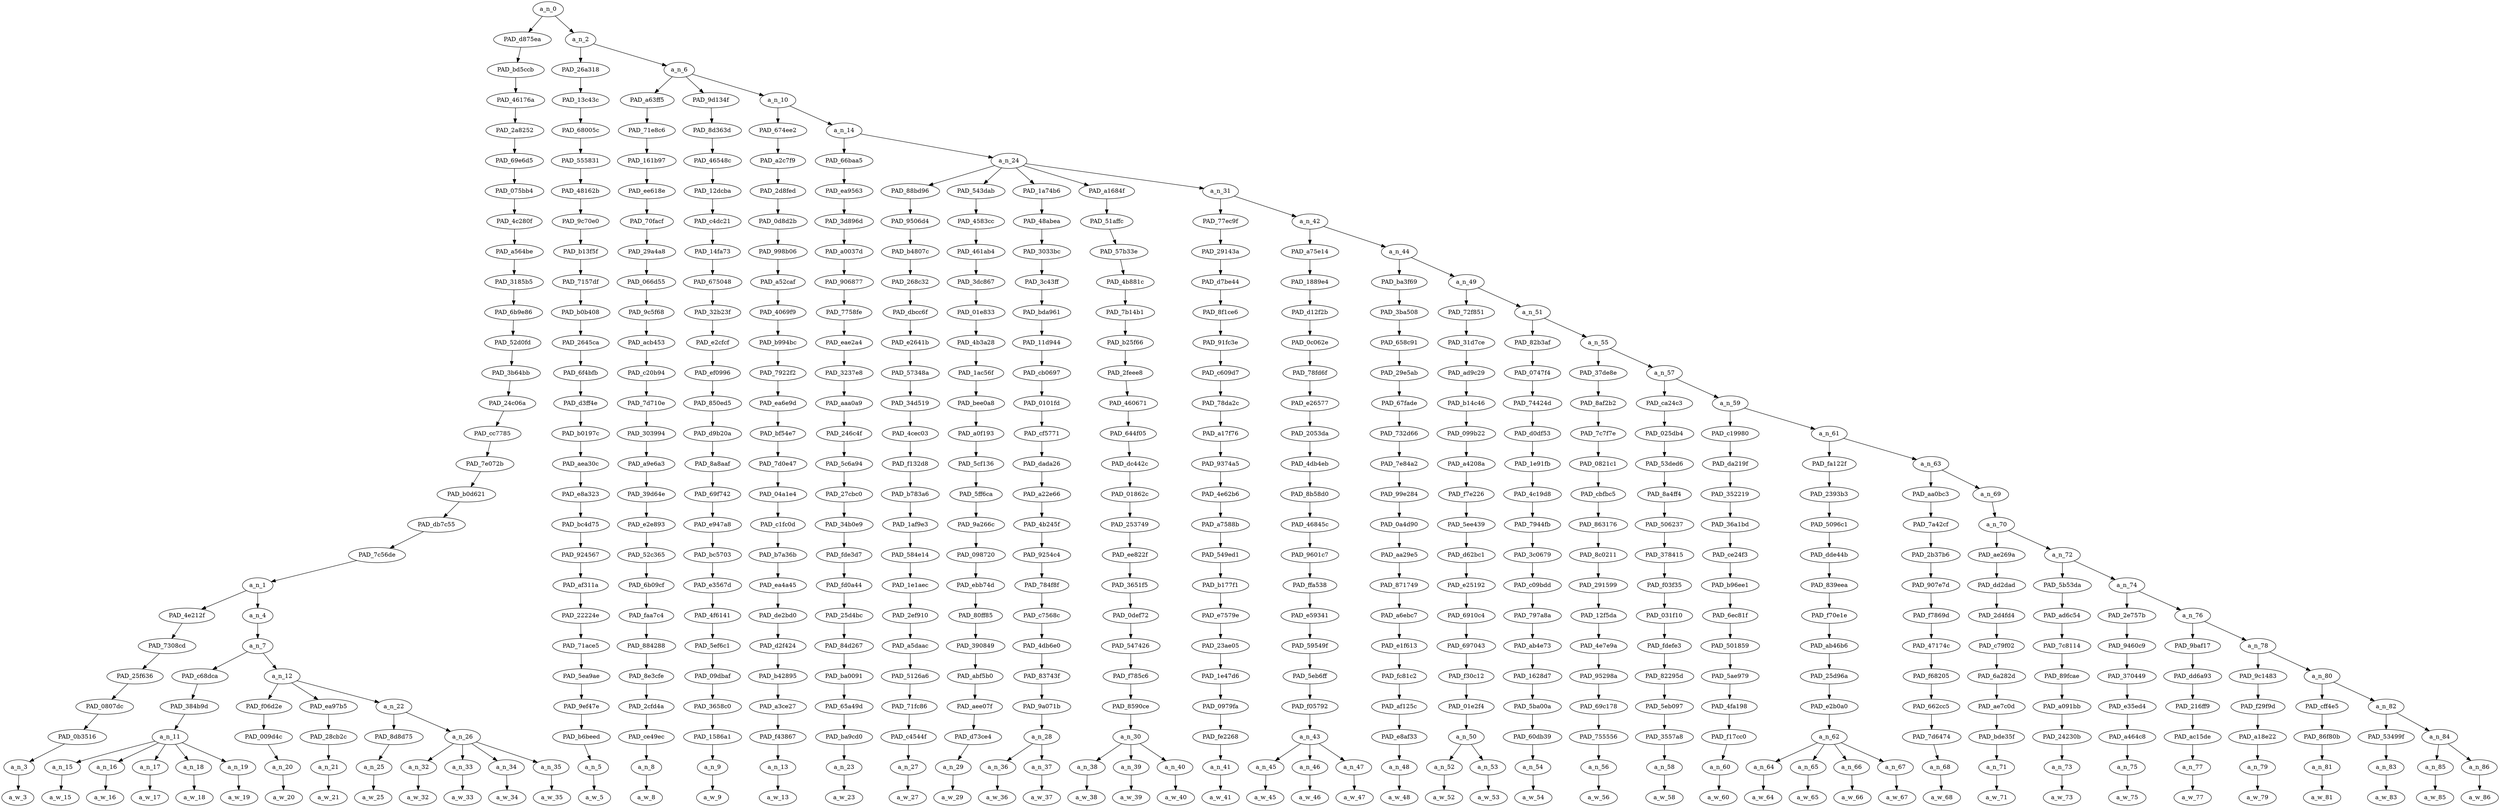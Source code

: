 strict digraph "" {
	a_n_0	[div_dir=1,
		index=0,
		level=26,
		pos="8.441052230199178,26!",
		text_span="[0, 1, 2, 3, 4, 5, 6, 7, 8, 9, 10, 11, 12, 13, 14, 15, 16, 17, 18, 19, 20, 21, 22, 23, 24, 25, 26, 27, 28, 29, 30, 31, 32, 33, 34, \
35, 36, 37, 38, 39, 40, 41, 42, 43, 44, 45, 46, 47, 48, 49]",
		value=1.00000000];
	PAD_d875ea	[div_dir=-1,
		index=0,
		level=25,
		pos="2.604166666666667,25!",
		text_span="[0, 1, 2, 3, 4, 5, 6, 7, 8, 9, 10, 11, 12]",
		value=0.31155185];
	a_n_0 -> PAD_d875ea;
	a_n_2	[div_dir=1,
		index=1,
		level=25,
		pos="14.277937793731688,25!",
		text_span="[13, 14, 15, 16, 17, 18, 19, 20, 21, 22, 23, 24, 25, 26, 27, 28, 29, 30, 31, 32, 33, 34, 35, 36, 37, 38, 39, 40, 41, 42, 43, 44, \
45, 46, 47, 48, 49]",
		value=0.68841780];
	a_n_0 -> a_n_2;
	PAD_bd5ccb	[div_dir=-1,
		index=0,
		level=24,
		pos="2.604166666666667,24!",
		text_span="[0, 1, 2, 3, 4, 5, 6, 7, 8, 9, 10, 11, 12]",
		value=0.31155185];
	PAD_d875ea -> PAD_bd5ccb;
	PAD_46176a	[div_dir=-1,
		index=0,
		level=23,
		pos="2.604166666666667,23!",
		text_span="[0, 1, 2, 3, 4, 5, 6, 7, 8, 9, 10, 11, 12]",
		value=0.31155185];
	PAD_bd5ccb -> PAD_46176a;
	PAD_2a8252	[div_dir=-1,
		index=0,
		level=22,
		pos="2.604166666666667,22!",
		text_span="[0, 1, 2, 3, 4, 5, 6, 7, 8, 9, 10, 11, 12]",
		value=0.31155185];
	PAD_46176a -> PAD_2a8252;
	PAD_69e6d5	[div_dir=-1,
		index=0,
		level=21,
		pos="2.604166666666667,21!",
		text_span="[0, 1, 2, 3, 4, 5, 6, 7, 8, 9, 10, 11, 12]",
		value=0.31155185];
	PAD_2a8252 -> PAD_69e6d5;
	PAD_075bb4	[div_dir=-1,
		index=0,
		level=20,
		pos="2.604166666666667,20!",
		text_span="[0, 1, 2, 3, 4, 5, 6, 7, 8, 9, 10, 11, 12]",
		value=0.31155185];
	PAD_69e6d5 -> PAD_075bb4;
	PAD_4c280f	[div_dir=-1,
		index=0,
		level=19,
		pos="2.604166666666667,19!",
		text_span="[0, 1, 2, 3, 4, 5, 6, 7, 8, 9, 10, 11, 12]",
		value=0.31155185];
	PAD_075bb4 -> PAD_4c280f;
	PAD_a564be	[div_dir=-1,
		index=0,
		level=18,
		pos="2.604166666666667,18!",
		text_span="[0, 1, 2, 3, 4, 5, 6, 7, 8, 9, 10, 11, 12]",
		value=0.31155185];
	PAD_4c280f -> PAD_a564be;
	PAD_3185b5	[div_dir=-1,
		index=0,
		level=17,
		pos="2.604166666666667,17!",
		text_span="[0, 1, 2, 3, 4, 5, 6, 7, 8, 9, 10, 11, 12]",
		value=0.31155185];
	PAD_a564be -> PAD_3185b5;
	PAD_6b9e86	[div_dir=-1,
		index=0,
		level=16,
		pos="2.604166666666667,16!",
		text_span="[0, 1, 2, 3, 4, 5, 6, 7, 8, 9, 10, 11, 12]",
		value=0.31155185];
	PAD_3185b5 -> PAD_6b9e86;
	PAD_52d0fd	[div_dir=-1,
		index=0,
		level=15,
		pos="2.604166666666667,15!",
		text_span="[0, 1, 2, 3, 4, 5, 6, 7, 8, 9, 10, 11, 12]",
		value=0.31155185];
	PAD_6b9e86 -> PAD_52d0fd;
	PAD_3b64bb	[div_dir=-1,
		index=0,
		level=14,
		pos="2.604166666666667,14!",
		text_span="[0, 1, 2, 3, 4, 5, 6, 7, 8, 9, 10, 11, 12]",
		value=0.31155185];
	PAD_52d0fd -> PAD_3b64bb;
	PAD_24c06a	[div_dir=-1,
		index=0,
		level=13,
		pos="2.604166666666667,13!",
		text_span="[0, 1, 2, 3, 4, 5, 6, 7, 8, 9, 10, 11, 12]",
		value=0.31155185];
	PAD_3b64bb -> PAD_24c06a;
	PAD_cc7785	[div_dir=-1,
		index=0,
		level=12,
		pos="2.604166666666667,12!",
		text_span="[0, 1, 2, 3, 4, 5, 6, 7, 8, 9, 10, 11, 12]",
		value=0.31155185];
	PAD_24c06a -> PAD_cc7785;
	PAD_7e072b	[div_dir=-1,
		index=0,
		level=11,
		pos="2.604166666666667,11!",
		text_span="[0, 1, 2, 3, 4, 5, 6, 7, 8, 9, 10, 11, 12]",
		value=0.31155185];
	PAD_cc7785 -> PAD_7e072b;
	PAD_b0d621	[div_dir=-1,
		index=0,
		level=10,
		pos="2.604166666666667,10!",
		text_span="[0, 1, 2, 3, 4, 5, 6, 7, 8, 9, 10, 11, 12]",
		value=0.31155185];
	PAD_7e072b -> PAD_b0d621;
	PAD_db7c55	[div_dir=-1,
		index=0,
		level=9,
		pos="2.604166666666667,9!",
		text_span="[0, 1, 2, 3, 4, 5, 6, 7, 8, 9, 10, 11, 12]",
		value=0.31155185];
	PAD_b0d621 -> PAD_db7c55;
	PAD_7c56de	[div_dir=-1,
		index=0,
		level=8,
		pos="2.604166666666667,8!",
		text_span="[0, 1, 2, 3, 4, 5, 6, 7, 8, 9, 10, 11, 12]",
		value=0.31155185];
	PAD_db7c55 -> PAD_7c56de;
	a_n_1	[div_dir=-1,
		index=0,
		level=7,
		pos="2.604166666666667,7!",
		text_span="[0, 1, 2, 3, 4, 5, 6, 7, 8, 9, 10, 11, 12]",
		value=0.31155185];
	PAD_7c56de -> a_n_1;
	PAD_4e212f	[div_dir=-1,
		index=0,
		level=6,
		pos="0.0,6!",
		text_span="[0]",
		value=0.02712322];
	a_n_1 -> PAD_4e212f;
	a_n_4	[div_dir=1,
		index=1,
		level=6,
		pos="5.208333333333334,6!",
		text_span="[1, 2, 3, 4, 5, 6, 7, 8, 9, 10, 11, 12]",
		value=0.28440502];
	a_n_1 -> a_n_4;
	PAD_7308cd	[div_dir=-1,
		index=0,
		level=5,
		pos="0.0,5!",
		text_span="[0]",
		value=0.02712322];
	PAD_4e212f -> PAD_7308cd;
	PAD_25f636	[div_dir=-1,
		index=0,
		level=4,
		pos="0.0,4!",
		text_span="[0]",
		value=0.02712322];
	PAD_7308cd -> PAD_25f636;
	PAD_0807dc	[div_dir=-1,
		index=0,
		level=3,
		pos="0.0,3!",
		text_span="[0]",
		value=0.02712322];
	PAD_25f636 -> PAD_0807dc;
	PAD_0b3516	[div_dir=-1,
		index=0,
		level=2,
		pos="0.0,2!",
		text_span="[0]",
		value=0.02712322];
	PAD_0807dc -> PAD_0b3516;
	a_n_3	[div_dir=-1,
		index=0,
		level=1,
		pos="0.0,1!",
		text_span="[0]",
		value=0.02712322];
	PAD_0b3516 -> a_n_3;
	a_w_3	[div_dir=0,
		index=0,
		level=0,
		pos="0,0!",
		text_span="[0]",
		value=man];
	a_n_3 -> a_w_3;
	a_n_7	[div_dir=1,
		index=1,
		level=5,
		pos="5.208333333333334,5!",
		text_span="[1, 2, 3, 4, 5, 6, 7, 8, 9, 10, 11, 12]",
		value=0.28435302];
	a_n_4 -> a_n_7;
	PAD_c68dca	[div_dir=1,
		index=1,
		level=4,
		pos="3.0,4!",
		text_span="[1, 2, 3, 4, 5]",
		value=0.13061389];
	a_n_7 -> PAD_c68dca;
	a_n_12	[div_dir=1,
		index=2,
		level=4,
		pos="7.416666666666667,4!",
		text_span="[6, 7, 8, 9, 10, 11, 12]",
		value=0.15368712];
	a_n_7 -> a_n_12;
	PAD_384b9d	[div_dir=1,
		index=1,
		level=3,
		pos="3.0,3!",
		text_span="[1, 2, 3, 4, 5]",
		value=0.13061389];
	PAD_c68dca -> PAD_384b9d;
	a_n_11	[div_dir=1,
		index=1,
		level=2,
		pos="3.0,2!",
		text_span="[1, 2, 3, 4, 5]",
		value=0.13061389];
	PAD_384b9d -> a_n_11;
	a_n_15	[div_dir=-1,
		index=1,
		level=1,
		pos="1.0,1!",
		text_span="[1]",
		value=0.02034170];
	a_n_11 -> a_n_15;
	a_n_16	[div_dir=1,
		index=2,
		level=1,
		pos="2.0,1!",
		text_span="[2]",
		value=0.02079043];
	a_n_11 -> a_n_16;
	a_n_17	[div_dir=-1,
		index=3,
		level=1,
		pos="3.0,1!",
		text_span="[3]",
		value=0.04670261];
	a_n_11 -> a_n_17;
	a_n_18	[div_dir=1,
		index=4,
		level=1,
		pos="4.0,1!",
		text_span="[4]",
		value=0.01960119];
	a_n_11 -> a_n_18;
	a_n_19	[div_dir=1,
		index=5,
		level=1,
		pos="5.0,1!",
		text_span="[5]",
		value=0.02316675];
	a_n_11 -> a_n_19;
	a_w_15	[div_dir=0,
		index=1,
		level=0,
		pos="1,0!",
		text_span="[1]",
		value=all];
	a_n_15 -> a_w_15;
	a_w_16	[div_dir=0,
		index=2,
		level=0,
		pos="2,0!",
		text_span="[2]",
		value=these];
	a_n_16 -> a_w_16;
	a_w_17	[div_dir=0,
		index=3,
		level=0,
		pos="3,0!",
		text_span="[3]",
		value=brown];
	a_n_17 -> a_w_17;
	a_w_18	[div_dir=0,
		index=4,
		level=0,
		pos="4,0!",
		text_span="[4]",
		value=my];
	a_n_18 -> a_w_18;
	a_w_19	[div_dir=0,
		index=5,
		level=0,
		pos="5,0!",
		text_span="[5]",
		value=parents];
	a_n_19 -> a_w_19;
	PAD_f06d2e	[div_dir=-1,
		index=2,
		level=3,
		pos="6.0,3!",
		text_span="[6]",
		value=0.01119403];
	a_n_12 -> PAD_f06d2e;
	PAD_ea97b5	[div_dir=1,
		index=3,
		level=3,
		pos="7.0,3!",
		text_span="[7]",
		value=0.00966902];
	a_n_12 -> PAD_ea97b5;
	a_n_22	[div_dir=1,
		index=4,
		level=3,
		pos="9.25,3!",
		text_span="[8, 9, 10, 11, 12]",
		value=0.13276572];
	a_n_12 -> a_n_22;
	PAD_009d4c	[div_dir=-1,
		index=2,
		level=2,
		pos="6.0,2!",
		text_span="[6]",
		value=0.01119403];
	PAD_f06d2e -> PAD_009d4c;
	a_n_20	[div_dir=-1,
		index=6,
		level=1,
		pos="6.0,1!",
		text_span="[6]",
		value=0.01119403];
	PAD_009d4c -> a_n_20;
	a_w_20	[div_dir=0,
		index=6,
		level=0,
		pos="6,0!",
		text_span="[6]",
		value=will];
	a_n_20 -> a_w_20;
	PAD_28cb2c	[div_dir=1,
		index=3,
		level=2,
		pos="7.0,2!",
		text_span="[7]",
		value=0.00966902];
	PAD_ea97b5 -> PAD_28cb2c;
	a_n_21	[div_dir=1,
		index=7,
		level=1,
		pos="7.0,1!",
		text_span="[7]",
		value=0.00966902];
	PAD_28cb2c -> a_n_21;
	a_w_21	[div_dir=0,
		index=7,
		level=0,
		pos="7,0!",
		text_span="[7]",
		value=not];
	a_n_21 -> a_w_21;
	PAD_8d8d75	[div_dir=-1,
		index=4,
		level=2,
		pos="8.0,2!",
		text_span="[8]",
		value=0.01549806];
	a_n_22 -> PAD_8d8d75;
	a_n_26	[div_dir=1,
		index=5,
		level=2,
		pos="10.5,2!",
		text_span="[9, 10, 11, 12]",
		value=0.11719854];
	a_n_22 -> a_n_26;
	a_n_25	[div_dir=-1,
		index=8,
		level=1,
		pos="8.0,1!",
		text_span="[8]",
		value=0.01549806];
	PAD_8d8d75 -> a_n_25;
	a_w_25	[div_dir=0,
		index=8,
		level=0,
		pos="8,0!",
		text_span="[8]",
		value=accept];
	a_n_25 -> a_w_25;
	a_n_32	[div_dir=1,
		index=9,
		level=1,
		pos="9.0,1!",
		text_span="[9]",
		value=0.01900438];
	a_n_26 -> a_n_32;
	a_n_33	[div_dir=1,
		index=10,
		level=1,
		pos="10.0,1!",
		text_span="[10]",
		value=0.03292164];
	a_n_26 -> a_n_33;
	a_n_34	[div_dir=1,
		index=11,
		level=1,
		pos="11.0,1!",
		text_span="[11]",
		value=0.03679041];
	a_n_26 -> a_n_34;
	a_n_35	[div_dir=1,
		index=12,
		level=1,
		pos="12.0,1!",
		text_span="[12]",
		value=0.02839023];
	a_n_26 -> a_n_35;
	a_w_32	[div_dir=0,
		index=9,
		level=0,
		pos="9,0!",
		text_span="[9]",
		value=my1];
	a_n_32 -> a_w_32;
	a_w_33	[div_dir=0,
		index=10,
		level=0,
		pos="10,0!",
		text_span="[10]",
		value=white];
	a_n_33 -> a_w_33;
	a_w_34	[div_dir=0,
		index=11,
		level=0,
		pos="11,0!",
		text_span="[11]",
		value=partner];
	a_n_34 -> a_w_34;
	a_w_35	[div_dir=0,
		index=12,
		level=0,
		pos="12,0!",
		text_span="[12]",
		value=stories];
	a_n_35 -> a_w_35;
	PAD_26a318	[div_dir=1,
		index=1,
		level=24,
		pos="13.0,24!",
		text_span="[13]",
		value=0.01134391];
	a_n_2 -> PAD_26a318;
	a_n_6	[div_dir=1,
		index=2,
		level=24,
		pos="15.555875587463378,24!",
		text_span="[14, 15, 16, 17, 18, 19, 20, 21, 22, 23, 24, 25, 26, 27, 28, 29, 30, 31, 32, 33, 34, 35, 36, 37, 38, 39, 40, 41, 42, 43, 44, 45, \
46, 47, 48, 49]",
		value=0.67702574];
	a_n_2 -> a_n_6;
	PAD_13c43c	[div_dir=1,
		index=1,
		level=23,
		pos="13.0,23!",
		text_span="[13]",
		value=0.01134391];
	PAD_26a318 -> PAD_13c43c;
	PAD_68005c	[div_dir=1,
		index=1,
		level=22,
		pos="13.0,22!",
		text_span="[13]",
		value=0.01134391];
	PAD_13c43c -> PAD_68005c;
	PAD_555831	[div_dir=1,
		index=1,
		level=21,
		pos="13.0,21!",
		text_span="[13]",
		value=0.01134391];
	PAD_68005c -> PAD_555831;
	PAD_48162b	[div_dir=1,
		index=1,
		level=20,
		pos="13.0,20!",
		text_span="[13]",
		value=0.01134391];
	PAD_555831 -> PAD_48162b;
	PAD_9c70e0	[div_dir=1,
		index=1,
		level=19,
		pos="13.0,19!",
		text_span="[13]",
		value=0.01134391];
	PAD_48162b -> PAD_9c70e0;
	PAD_b13f5f	[div_dir=1,
		index=1,
		level=18,
		pos="13.0,18!",
		text_span="[13]",
		value=0.01134391];
	PAD_9c70e0 -> PAD_b13f5f;
	PAD_7157df	[div_dir=1,
		index=1,
		level=17,
		pos="13.0,17!",
		text_span="[13]",
		value=0.01134391];
	PAD_b13f5f -> PAD_7157df;
	PAD_b0b408	[div_dir=1,
		index=1,
		level=16,
		pos="13.0,16!",
		text_span="[13]",
		value=0.01134391];
	PAD_7157df -> PAD_b0b408;
	PAD_2645ca	[div_dir=1,
		index=1,
		level=15,
		pos="13.0,15!",
		text_span="[13]",
		value=0.01134391];
	PAD_b0b408 -> PAD_2645ca;
	PAD_6f4bfb	[div_dir=1,
		index=1,
		level=14,
		pos="13.0,14!",
		text_span="[13]",
		value=0.01134391];
	PAD_2645ca -> PAD_6f4bfb;
	PAD_d3ff4e	[div_dir=1,
		index=1,
		level=13,
		pos="13.0,13!",
		text_span="[13]",
		value=0.01134391];
	PAD_6f4bfb -> PAD_d3ff4e;
	PAD_b0197c	[div_dir=1,
		index=1,
		level=12,
		pos="13.0,12!",
		text_span="[13]",
		value=0.01134391];
	PAD_d3ff4e -> PAD_b0197c;
	PAD_aea30c	[div_dir=1,
		index=1,
		level=11,
		pos="13.0,11!",
		text_span="[13]",
		value=0.01134391];
	PAD_b0197c -> PAD_aea30c;
	PAD_e8a323	[div_dir=1,
		index=1,
		level=10,
		pos="13.0,10!",
		text_span="[13]",
		value=0.01134391];
	PAD_aea30c -> PAD_e8a323;
	PAD_bc4d75	[div_dir=1,
		index=1,
		level=9,
		pos="13.0,9!",
		text_span="[13]",
		value=0.01134391];
	PAD_e8a323 -> PAD_bc4d75;
	PAD_924567	[div_dir=1,
		index=1,
		level=8,
		pos="13.0,8!",
		text_span="[13]",
		value=0.01134391];
	PAD_bc4d75 -> PAD_924567;
	PAD_af311a	[div_dir=1,
		index=1,
		level=7,
		pos="13.0,7!",
		text_span="[13]",
		value=0.01134391];
	PAD_924567 -> PAD_af311a;
	PAD_22224e	[div_dir=1,
		index=2,
		level=6,
		pos="13.0,6!",
		text_span="[13]",
		value=0.01134391];
	PAD_af311a -> PAD_22224e;
	PAD_71ace5	[div_dir=1,
		index=2,
		level=5,
		pos="13.0,5!",
		text_span="[13]",
		value=0.01134391];
	PAD_22224e -> PAD_71ace5;
	PAD_5ea9ae	[div_dir=1,
		index=3,
		level=4,
		pos="13.0,4!",
		text_span="[13]",
		value=0.01134391];
	PAD_71ace5 -> PAD_5ea9ae;
	PAD_9ef47e	[div_dir=1,
		index=5,
		level=3,
		pos="13.0,3!",
		text_span="[13]",
		value=0.01134391];
	PAD_5ea9ae -> PAD_9ef47e;
	PAD_b6beed	[div_dir=1,
		index=6,
		level=2,
		pos="13.0,2!",
		text_span="[13]",
		value=0.01134391];
	PAD_9ef47e -> PAD_b6beed;
	a_n_5	[div_dir=1,
		index=13,
		level=1,
		pos="13.0,1!",
		text_span="[13]",
		value=0.01134391];
	PAD_b6beed -> a_n_5;
	a_w_5	[div_dir=0,
		index=13,
		level=0,
		pos="13,0!",
		text_span="[13]",
		value=are];
	a_n_5 -> a_w_5;
	PAD_a63ff5	[div_dir=-1,
		index=2,
		level=23,
		pos="14.0,23!",
		text_span="[14]",
		value=0.00995188];
	a_n_6 -> PAD_a63ff5;
	PAD_9d134f	[div_dir=1,
		index=3,
		level=23,
		pos="15.0,23!",
		text_span="[15]",
		value=0.03186190];
	a_n_6 -> PAD_9d134f;
	a_n_10	[div_dir=1,
		index=4,
		level=23,
		pos="17.667626762390135,23!",
		text_span="[16, 17, 18, 19, 20, 21, 22, 23, 24, 25, 26, 27, 28, 29, 30, 31, 32, 33, 34, 35, 36, 37, 38, 39, 40, 41, 42, 43, 44, 45, 46, 47, \
48, 49]",
		value=0.63516932];
	a_n_6 -> a_n_10;
	PAD_71e8c6	[div_dir=-1,
		index=2,
		level=22,
		pos="14.0,22!",
		text_span="[14]",
		value=0.00995188];
	PAD_a63ff5 -> PAD_71e8c6;
	PAD_161b97	[div_dir=-1,
		index=2,
		level=21,
		pos="14.0,21!",
		text_span="[14]",
		value=0.00995188];
	PAD_71e8c6 -> PAD_161b97;
	PAD_ee618e	[div_dir=-1,
		index=2,
		level=20,
		pos="14.0,20!",
		text_span="[14]",
		value=0.00995188];
	PAD_161b97 -> PAD_ee618e;
	PAD_70facf	[div_dir=-1,
		index=2,
		level=19,
		pos="14.0,19!",
		text_span="[14]",
		value=0.00995188];
	PAD_ee618e -> PAD_70facf;
	PAD_29a4a8	[div_dir=-1,
		index=2,
		level=18,
		pos="14.0,18!",
		text_span="[14]",
		value=0.00995188];
	PAD_70facf -> PAD_29a4a8;
	PAD_066d55	[div_dir=-1,
		index=2,
		level=17,
		pos="14.0,17!",
		text_span="[14]",
		value=0.00995188];
	PAD_29a4a8 -> PAD_066d55;
	PAD_9c5f68	[div_dir=-1,
		index=2,
		level=16,
		pos="14.0,16!",
		text_span="[14]",
		value=0.00995188];
	PAD_066d55 -> PAD_9c5f68;
	PAD_acb453	[div_dir=-1,
		index=2,
		level=15,
		pos="14.0,15!",
		text_span="[14]",
		value=0.00995188];
	PAD_9c5f68 -> PAD_acb453;
	PAD_c20b94	[div_dir=-1,
		index=2,
		level=14,
		pos="14.0,14!",
		text_span="[14]",
		value=0.00995188];
	PAD_acb453 -> PAD_c20b94;
	PAD_7d710e	[div_dir=-1,
		index=2,
		level=13,
		pos="14.0,13!",
		text_span="[14]",
		value=0.00995188];
	PAD_c20b94 -> PAD_7d710e;
	PAD_303994	[div_dir=-1,
		index=2,
		level=12,
		pos="14.0,12!",
		text_span="[14]",
		value=0.00995188];
	PAD_7d710e -> PAD_303994;
	PAD_a9e6a3	[div_dir=-1,
		index=2,
		level=11,
		pos="14.0,11!",
		text_span="[14]",
		value=0.00995188];
	PAD_303994 -> PAD_a9e6a3;
	PAD_39d64e	[div_dir=-1,
		index=2,
		level=10,
		pos="14.0,10!",
		text_span="[14]",
		value=0.00995188];
	PAD_a9e6a3 -> PAD_39d64e;
	PAD_e2e893	[div_dir=-1,
		index=2,
		level=9,
		pos="14.0,9!",
		text_span="[14]",
		value=0.00995188];
	PAD_39d64e -> PAD_e2e893;
	PAD_52c365	[div_dir=-1,
		index=2,
		level=8,
		pos="14.0,8!",
		text_span="[14]",
		value=0.00995188];
	PAD_e2e893 -> PAD_52c365;
	PAD_6b09cf	[div_dir=-1,
		index=2,
		level=7,
		pos="14.0,7!",
		text_span="[14]",
		value=0.00995188];
	PAD_52c365 -> PAD_6b09cf;
	PAD_faa7c4	[div_dir=-1,
		index=3,
		level=6,
		pos="14.0,6!",
		text_span="[14]",
		value=0.00995188];
	PAD_6b09cf -> PAD_faa7c4;
	PAD_884288	[div_dir=-1,
		index=3,
		level=5,
		pos="14.0,5!",
		text_span="[14]",
		value=0.00995188];
	PAD_faa7c4 -> PAD_884288;
	PAD_8e3cfe	[div_dir=-1,
		index=4,
		level=4,
		pos="14.0,4!",
		text_span="[14]",
		value=0.00995188];
	PAD_884288 -> PAD_8e3cfe;
	PAD_2cfd4a	[div_dir=-1,
		index=6,
		level=3,
		pos="14.0,3!",
		text_span="[14]",
		value=0.00995188];
	PAD_8e3cfe -> PAD_2cfd4a;
	PAD_ce49ec	[div_dir=-1,
		index=7,
		level=2,
		pos="14.0,2!",
		text_span="[14]",
		value=0.00995188];
	PAD_2cfd4a -> PAD_ce49ec;
	a_n_8	[div_dir=-1,
		index=14,
		level=1,
		pos="14.0,1!",
		text_span="[14]",
		value=0.00995188];
	PAD_ce49ec -> a_n_8;
	a_w_8	[div_dir=0,
		index=14,
		level=0,
		pos="14,0!",
		text_span="[14]",
		value=so];
	a_n_8 -> a_w_8;
	PAD_8d363d	[div_dir=1,
		index=3,
		level=22,
		pos="15.0,22!",
		text_span="[15]",
		value=0.03186190];
	PAD_9d134f -> PAD_8d363d;
	PAD_46548c	[div_dir=1,
		index=3,
		level=21,
		pos="15.0,21!",
		text_span="[15]",
		value=0.03186190];
	PAD_8d363d -> PAD_46548c;
	PAD_12dcba	[div_dir=1,
		index=3,
		level=20,
		pos="15.0,20!",
		text_span="[15]",
		value=0.03186190];
	PAD_46548c -> PAD_12dcba;
	PAD_c4dc21	[div_dir=1,
		index=3,
		level=19,
		pos="15.0,19!",
		text_span="[15]",
		value=0.03186190];
	PAD_12dcba -> PAD_c4dc21;
	PAD_14fa73	[div_dir=1,
		index=3,
		level=18,
		pos="15.0,18!",
		text_span="[15]",
		value=0.03186190];
	PAD_c4dc21 -> PAD_14fa73;
	PAD_675048	[div_dir=1,
		index=3,
		level=17,
		pos="15.0,17!",
		text_span="[15]",
		value=0.03186190];
	PAD_14fa73 -> PAD_675048;
	PAD_32b23f	[div_dir=1,
		index=3,
		level=16,
		pos="15.0,16!",
		text_span="[15]",
		value=0.03186190];
	PAD_675048 -> PAD_32b23f;
	PAD_e2cfcf	[div_dir=1,
		index=3,
		level=15,
		pos="15.0,15!",
		text_span="[15]",
		value=0.03186190];
	PAD_32b23f -> PAD_e2cfcf;
	PAD_ef0996	[div_dir=1,
		index=3,
		level=14,
		pos="15.0,14!",
		text_span="[15]",
		value=0.03186190];
	PAD_e2cfcf -> PAD_ef0996;
	PAD_850ed5	[div_dir=1,
		index=3,
		level=13,
		pos="15.0,13!",
		text_span="[15]",
		value=0.03186190];
	PAD_ef0996 -> PAD_850ed5;
	PAD_d9b20a	[div_dir=1,
		index=3,
		level=12,
		pos="15.0,12!",
		text_span="[15]",
		value=0.03186190];
	PAD_850ed5 -> PAD_d9b20a;
	PAD_8a8aaf	[div_dir=1,
		index=3,
		level=11,
		pos="15.0,11!",
		text_span="[15]",
		value=0.03186190];
	PAD_d9b20a -> PAD_8a8aaf;
	PAD_69f742	[div_dir=1,
		index=3,
		level=10,
		pos="15.0,10!",
		text_span="[15]",
		value=0.03186190];
	PAD_8a8aaf -> PAD_69f742;
	PAD_e947a8	[div_dir=1,
		index=3,
		level=9,
		pos="15.0,9!",
		text_span="[15]",
		value=0.03186190];
	PAD_69f742 -> PAD_e947a8;
	PAD_bc5703	[div_dir=1,
		index=3,
		level=8,
		pos="15.0,8!",
		text_span="[15]",
		value=0.03186190];
	PAD_e947a8 -> PAD_bc5703;
	PAD_e3567d	[div_dir=1,
		index=3,
		level=7,
		pos="15.0,7!",
		text_span="[15]",
		value=0.03186190];
	PAD_bc5703 -> PAD_e3567d;
	PAD_4f6141	[div_dir=1,
		index=4,
		level=6,
		pos="15.0,6!",
		text_span="[15]",
		value=0.03186190];
	PAD_e3567d -> PAD_4f6141;
	PAD_5ef6c1	[div_dir=1,
		index=4,
		level=5,
		pos="15.0,5!",
		text_span="[15]",
		value=0.03186190];
	PAD_4f6141 -> PAD_5ef6c1;
	PAD_09dbaf	[div_dir=1,
		index=5,
		level=4,
		pos="15.0,4!",
		text_span="[15]",
		value=0.03186190];
	PAD_5ef6c1 -> PAD_09dbaf;
	PAD_3658c0	[div_dir=1,
		index=7,
		level=3,
		pos="15.0,3!",
		text_span="[15]",
		value=0.03186190];
	PAD_09dbaf -> PAD_3658c0;
	PAD_1586a1	[div_dir=1,
		index=8,
		level=2,
		pos="15.0,2!",
		text_span="[15]",
		value=0.03186190];
	PAD_3658c0 -> PAD_1586a1;
	a_n_9	[div_dir=1,
		index=15,
		level=1,
		pos="15.0,1!",
		text_span="[15]",
		value=0.03186190];
	PAD_1586a1 -> a_n_9;
	a_w_9	[div_dir=0,
		index=15,
		level=0,
		pos="15,0!",
		text_span="[15]",
		value=wack];
	a_n_9 -> a_w_9;
	PAD_674ee2	[div_dir=1,
		index=4,
		level=22,
		pos="16.0,22!",
		text_span="[16]",
		value=0.01030888];
	a_n_10 -> PAD_674ee2;
	a_n_14	[div_dir=1,
		index=5,
		level=22,
		pos="19.335253524780274,22!",
		text_span="[17, 18, 19, 20, 21, 22, 23, 24, 25, 26, 27, 28, 29, 30, 31, 32, 33, 34, 35, 36, 37, 38, 39, 40, 41, 42, 43, 44, 45, 46, 47, 48, \
49]",
		value=0.62482380];
	a_n_10 -> a_n_14;
	PAD_a2c7f9	[div_dir=1,
		index=4,
		level=21,
		pos="16.0,21!",
		text_span="[16]",
		value=0.01030888];
	PAD_674ee2 -> PAD_a2c7f9;
	PAD_2d8fed	[div_dir=1,
		index=4,
		level=20,
		pos="16.0,20!",
		text_span="[16]",
		value=0.01030888];
	PAD_a2c7f9 -> PAD_2d8fed;
	PAD_0d8d2b	[div_dir=1,
		index=4,
		level=19,
		pos="16.0,19!",
		text_span="[16]",
		value=0.01030888];
	PAD_2d8fed -> PAD_0d8d2b;
	PAD_998b06	[div_dir=1,
		index=4,
		level=18,
		pos="16.0,18!",
		text_span="[16]",
		value=0.01030888];
	PAD_0d8d2b -> PAD_998b06;
	PAD_a52caf	[div_dir=1,
		index=4,
		level=17,
		pos="16.0,17!",
		text_span="[16]",
		value=0.01030888];
	PAD_998b06 -> PAD_a52caf;
	PAD_4069f9	[div_dir=1,
		index=4,
		level=16,
		pos="16.0,16!",
		text_span="[16]",
		value=0.01030888];
	PAD_a52caf -> PAD_4069f9;
	PAD_b994bc	[div_dir=1,
		index=4,
		level=15,
		pos="16.0,15!",
		text_span="[16]",
		value=0.01030888];
	PAD_4069f9 -> PAD_b994bc;
	PAD_7922f2	[div_dir=1,
		index=4,
		level=14,
		pos="16.0,14!",
		text_span="[16]",
		value=0.01030888];
	PAD_b994bc -> PAD_7922f2;
	PAD_ea6e9d	[div_dir=1,
		index=4,
		level=13,
		pos="16.0,13!",
		text_span="[16]",
		value=0.01030888];
	PAD_7922f2 -> PAD_ea6e9d;
	PAD_bf54e7	[div_dir=1,
		index=4,
		level=12,
		pos="16.0,12!",
		text_span="[16]",
		value=0.01030888];
	PAD_ea6e9d -> PAD_bf54e7;
	PAD_7d0e47	[div_dir=1,
		index=4,
		level=11,
		pos="16.0,11!",
		text_span="[16]",
		value=0.01030888];
	PAD_bf54e7 -> PAD_7d0e47;
	PAD_04a1e4	[div_dir=1,
		index=4,
		level=10,
		pos="16.0,10!",
		text_span="[16]",
		value=0.01030888];
	PAD_7d0e47 -> PAD_04a1e4;
	PAD_c1fc0d	[div_dir=1,
		index=4,
		level=9,
		pos="16.0,9!",
		text_span="[16]",
		value=0.01030888];
	PAD_04a1e4 -> PAD_c1fc0d;
	PAD_b7a36b	[div_dir=1,
		index=4,
		level=8,
		pos="16.0,8!",
		text_span="[16]",
		value=0.01030888];
	PAD_c1fc0d -> PAD_b7a36b;
	PAD_ea4a45	[div_dir=1,
		index=4,
		level=7,
		pos="16.0,7!",
		text_span="[16]",
		value=0.01030888];
	PAD_b7a36b -> PAD_ea4a45;
	PAD_de2bd0	[div_dir=1,
		index=5,
		level=6,
		pos="16.0,6!",
		text_span="[16]",
		value=0.01030888];
	PAD_ea4a45 -> PAD_de2bd0;
	PAD_d2f424	[div_dir=1,
		index=5,
		level=5,
		pos="16.0,5!",
		text_span="[16]",
		value=0.01030888];
	PAD_de2bd0 -> PAD_d2f424;
	PAD_b42895	[div_dir=1,
		index=6,
		level=4,
		pos="16.0,4!",
		text_span="[16]",
		value=0.01030888];
	PAD_d2f424 -> PAD_b42895;
	PAD_a3ce27	[div_dir=1,
		index=8,
		level=3,
		pos="16.0,3!",
		text_span="[16]",
		value=0.01030888];
	PAD_b42895 -> PAD_a3ce27;
	PAD_f43867	[div_dir=1,
		index=9,
		level=2,
		pos="16.0,2!",
		text_span="[16]",
		value=0.01030888];
	PAD_a3ce27 -> PAD_f43867;
	a_n_13	[div_dir=1,
		index=16,
		level=1,
		pos="16.0,1!",
		text_span="[16]",
		value=0.01030888];
	PAD_f43867 -> a_n_13;
	a_w_13	[div_dir=0,
		index=16,
		level=0,
		pos="16,0!",
		text_span="[16]",
		value=like];
	a_n_13 -> a_w_13;
	PAD_66baa5	[div_dir=-1,
		index=5,
		level=21,
		pos="17.0,21!",
		text_span="[17]",
		value=0.00954878];
	a_n_14 -> PAD_66baa5;
	a_n_24	[div_dir=1,
		index=6,
		level=21,
		pos="21.67050704956055,21!",
		text_span="[18, 19, 20, 21, 22, 23, 24, 25, 26, 27, 28, 29, 30, 31, 32, 33, 34, 35, 36, 37, 38, 39, 40, 41, 42, 43, 44, 45, 46, 47, 48, 49]",
		value=0.61523943];
	a_n_14 -> a_n_24;
	PAD_ea9563	[div_dir=-1,
		index=5,
		level=20,
		pos="17.0,20!",
		text_span="[17]",
		value=0.00954878];
	PAD_66baa5 -> PAD_ea9563;
	PAD_3d896d	[div_dir=-1,
		index=5,
		level=19,
		pos="17.0,19!",
		text_span="[17]",
		value=0.00954878];
	PAD_ea9563 -> PAD_3d896d;
	PAD_a0037d	[div_dir=-1,
		index=5,
		level=18,
		pos="17.0,18!",
		text_span="[17]",
		value=0.00954878];
	PAD_3d896d -> PAD_a0037d;
	PAD_906877	[div_dir=-1,
		index=5,
		level=17,
		pos="17.0,17!",
		text_span="[17]",
		value=0.00954878];
	PAD_a0037d -> PAD_906877;
	PAD_7758fe	[div_dir=-1,
		index=5,
		level=16,
		pos="17.0,16!",
		text_span="[17]",
		value=0.00954878];
	PAD_906877 -> PAD_7758fe;
	PAD_eae2a4	[div_dir=-1,
		index=5,
		level=15,
		pos="17.0,15!",
		text_span="[17]",
		value=0.00954878];
	PAD_7758fe -> PAD_eae2a4;
	PAD_3237e8	[div_dir=-1,
		index=5,
		level=14,
		pos="17.0,14!",
		text_span="[17]",
		value=0.00954878];
	PAD_eae2a4 -> PAD_3237e8;
	PAD_aaa0a9	[div_dir=-1,
		index=5,
		level=13,
		pos="17.0,13!",
		text_span="[17]",
		value=0.00954878];
	PAD_3237e8 -> PAD_aaa0a9;
	PAD_246c4f	[div_dir=-1,
		index=5,
		level=12,
		pos="17.0,12!",
		text_span="[17]",
		value=0.00954878];
	PAD_aaa0a9 -> PAD_246c4f;
	PAD_5c6a94	[div_dir=-1,
		index=5,
		level=11,
		pos="17.0,11!",
		text_span="[17]",
		value=0.00954878];
	PAD_246c4f -> PAD_5c6a94;
	PAD_27cbc0	[div_dir=-1,
		index=5,
		level=10,
		pos="17.0,10!",
		text_span="[17]",
		value=0.00954878];
	PAD_5c6a94 -> PAD_27cbc0;
	PAD_34b0e9	[div_dir=-1,
		index=5,
		level=9,
		pos="17.0,9!",
		text_span="[17]",
		value=0.00954878];
	PAD_27cbc0 -> PAD_34b0e9;
	PAD_fde3d7	[div_dir=-1,
		index=5,
		level=8,
		pos="17.0,8!",
		text_span="[17]",
		value=0.00954878];
	PAD_34b0e9 -> PAD_fde3d7;
	PAD_fd0a44	[div_dir=-1,
		index=5,
		level=7,
		pos="17.0,7!",
		text_span="[17]",
		value=0.00954878];
	PAD_fde3d7 -> PAD_fd0a44;
	PAD_25d4bc	[div_dir=-1,
		index=6,
		level=6,
		pos="17.0,6!",
		text_span="[17]",
		value=0.00954878];
	PAD_fd0a44 -> PAD_25d4bc;
	PAD_84d267	[div_dir=-1,
		index=6,
		level=5,
		pos="17.0,5!",
		text_span="[17]",
		value=0.00954878];
	PAD_25d4bc -> PAD_84d267;
	PAD_ba0091	[div_dir=-1,
		index=7,
		level=4,
		pos="17.0,4!",
		text_span="[17]",
		value=0.00954878];
	PAD_84d267 -> PAD_ba0091;
	PAD_65a49d	[div_dir=-1,
		index=9,
		level=3,
		pos="17.0,3!",
		text_span="[17]",
		value=0.00954878];
	PAD_ba0091 -> PAD_65a49d;
	PAD_ba9cd0	[div_dir=-1,
		index=10,
		level=2,
		pos="17.0,2!",
		text_span="[17]",
		value=0.00954878];
	PAD_65a49d -> PAD_ba9cd0;
	a_n_23	[div_dir=-1,
		index=17,
		level=1,
		pos="17.0,1!",
		text_span="[17]",
		value=0.00954878];
	PAD_ba9cd0 -> a_n_23;
	a_w_23	[div_dir=0,
		index=17,
		level=0,
		pos="17,0!",
		text_span="[17]",
		value=you];
	a_n_23 -> a_w_23;
	PAD_88bd96	[div_dir=-1,
		index=6,
		level=20,
		pos="18.0,20!",
		text_span="[18]",
		value=0.01081925];
	a_n_24 -> PAD_88bd96;
	PAD_543dab	[div_dir=1,
		index=8,
		level=20,
		pos="21.0,20!",
		text_span="[21]",
		value=0.00805796];
	a_n_24 -> PAD_543dab;
	PAD_1a74b6	[div_dir=-1,
		index=7,
		level=20,
		pos="19.5,20!",
		text_span="[19, 20]",
		value=0.02193997];
	a_n_24 -> PAD_1a74b6;
	PAD_a1684f	[div_dir=-1,
		index=9,
		level=20,
		pos="23.0,20!",
		text_span="[22, 23, 24]",
		value=0.03054401];
	a_n_24 -> PAD_a1684f;
	a_n_31	[div_dir=1,
		index=10,
		level=20,
		pos="26.852535247802734,20!",
		text_span="[25, 26, 27, 28, 29, 30, 31, 32, 33, 34, 35, 36, 37, 38, 39, 40, 41, 42, 43, 44, 45, 46, 47, 48, 49]",
		value=0.54383901];
	a_n_24 -> a_n_31;
	PAD_9506d4	[div_dir=-1,
		index=6,
		level=19,
		pos="18.0,19!",
		text_span="[18]",
		value=0.01081925];
	PAD_88bd96 -> PAD_9506d4;
	PAD_b4807c	[div_dir=-1,
		index=6,
		level=18,
		pos="18.0,18!",
		text_span="[18]",
		value=0.01081925];
	PAD_9506d4 -> PAD_b4807c;
	PAD_268c32	[div_dir=-1,
		index=6,
		level=17,
		pos="18.0,17!",
		text_span="[18]",
		value=0.01081925];
	PAD_b4807c -> PAD_268c32;
	PAD_dbcc6f	[div_dir=-1,
		index=6,
		level=16,
		pos="18.0,16!",
		text_span="[18]",
		value=0.01081925];
	PAD_268c32 -> PAD_dbcc6f;
	PAD_e2641b	[div_dir=-1,
		index=6,
		level=15,
		pos="18.0,15!",
		text_span="[18]",
		value=0.01081925];
	PAD_dbcc6f -> PAD_e2641b;
	PAD_57348a	[div_dir=-1,
		index=6,
		level=14,
		pos="18.0,14!",
		text_span="[18]",
		value=0.01081925];
	PAD_e2641b -> PAD_57348a;
	PAD_34d519	[div_dir=-1,
		index=6,
		level=13,
		pos="18.0,13!",
		text_span="[18]",
		value=0.01081925];
	PAD_57348a -> PAD_34d519;
	PAD_4cec03	[div_dir=-1,
		index=6,
		level=12,
		pos="18.0,12!",
		text_span="[18]",
		value=0.01081925];
	PAD_34d519 -> PAD_4cec03;
	PAD_f132d8	[div_dir=-1,
		index=6,
		level=11,
		pos="18.0,11!",
		text_span="[18]",
		value=0.01081925];
	PAD_4cec03 -> PAD_f132d8;
	PAD_b783a6	[div_dir=-1,
		index=6,
		level=10,
		pos="18.0,10!",
		text_span="[18]",
		value=0.01081925];
	PAD_f132d8 -> PAD_b783a6;
	PAD_1af9e3	[div_dir=-1,
		index=6,
		level=9,
		pos="18.0,9!",
		text_span="[18]",
		value=0.01081925];
	PAD_b783a6 -> PAD_1af9e3;
	PAD_584e14	[div_dir=-1,
		index=6,
		level=8,
		pos="18.0,8!",
		text_span="[18]",
		value=0.01081925];
	PAD_1af9e3 -> PAD_584e14;
	PAD_1e1aec	[div_dir=-1,
		index=6,
		level=7,
		pos="18.0,7!",
		text_span="[18]",
		value=0.01081925];
	PAD_584e14 -> PAD_1e1aec;
	PAD_2ef910	[div_dir=-1,
		index=7,
		level=6,
		pos="18.0,6!",
		text_span="[18]",
		value=0.01081925];
	PAD_1e1aec -> PAD_2ef910;
	PAD_a5daac	[div_dir=-1,
		index=7,
		level=5,
		pos="18.0,5!",
		text_span="[18]",
		value=0.01081925];
	PAD_2ef910 -> PAD_a5daac;
	PAD_5126a6	[div_dir=-1,
		index=8,
		level=4,
		pos="18.0,4!",
		text_span="[18]",
		value=0.01081925];
	PAD_a5daac -> PAD_5126a6;
	PAD_71fc86	[div_dir=-1,
		index=10,
		level=3,
		pos="18.0,3!",
		text_span="[18]",
		value=0.01081925];
	PAD_5126a6 -> PAD_71fc86;
	PAD_c4544f	[div_dir=-1,
		index=11,
		level=2,
		pos="18.0,2!",
		text_span="[18]",
		value=0.01081925];
	PAD_71fc86 -> PAD_c4544f;
	a_n_27	[div_dir=-1,
		index=18,
		level=1,
		pos="18.0,1!",
		text_span="[18]",
		value=0.01081925];
	PAD_c4544f -> a_n_27;
	a_w_27	[div_dir=0,
		index=18,
		level=0,
		pos="18,0!",
		text_span="[18]",
		value=know];
	a_n_27 -> a_w_27;
	PAD_4583cc	[div_dir=1,
		index=8,
		level=19,
		pos="21.0,19!",
		text_span="[21]",
		value=0.00805796];
	PAD_543dab -> PAD_4583cc;
	PAD_461ab4	[div_dir=1,
		index=8,
		level=18,
		pos="21.0,18!",
		text_span="[21]",
		value=0.00805796];
	PAD_4583cc -> PAD_461ab4;
	PAD_3dc867	[div_dir=1,
		index=8,
		level=17,
		pos="21.0,17!",
		text_span="[21]",
		value=0.00805796];
	PAD_461ab4 -> PAD_3dc867;
	PAD_01e833	[div_dir=1,
		index=8,
		level=16,
		pos="21.0,16!",
		text_span="[21]",
		value=0.00805796];
	PAD_3dc867 -> PAD_01e833;
	PAD_4b3a28	[div_dir=1,
		index=8,
		level=15,
		pos="21.0,15!",
		text_span="[21]",
		value=0.00805796];
	PAD_01e833 -> PAD_4b3a28;
	PAD_1ac56f	[div_dir=1,
		index=8,
		level=14,
		pos="21.0,14!",
		text_span="[21]",
		value=0.00805796];
	PAD_4b3a28 -> PAD_1ac56f;
	PAD_bee0a8	[div_dir=1,
		index=8,
		level=13,
		pos="21.0,13!",
		text_span="[21]",
		value=0.00805796];
	PAD_1ac56f -> PAD_bee0a8;
	PAD_a0f193	[div_dir=1,
		index=8,
		level=12,
		pos="21.0,12!",
		text_span="[21]",
		value=0.00805796];
	PAD_bee0a8 -> PAD_a0f193;
	PAD_5cf136	[div_dir=1,
		index=8,
		level=11,
		pos="21.0,11!",
		text_span="[21]",
		value=0.00805796];
	PAD_a0f193 -> PAD_5cf136;
	PAD_5ff6ca	[div_dir=1,
		index=8,
		level=10,
		pos="21.0,10!",
		text_span="[21]",
		value=0.00805796];
	PAD_5cf136 -> PAD_5ff6ca;
	PAD_9a266c	[div_dir=1,
		index=8,
		level=9,
		pos="21.0,9!",
		text_span="[21]",
		value=0.00805796];
	PAD_5ff6ca -> PAD_9a266c;
	PAD_098720	[div_dir=1,
		index=8,
		level=8,
		pos="21.0,8!",
		text_span="[21]",
		value=0.00805796];
	PAD_9a266c -> PAD_098720;
	PAD_ebb74d	[div_dir=1,
		index=8,
		level=7,
		pos="21.0,7!",
		text_span="[21]",
		value=0.00805796];
	PAD_098720 -> PAD_ebb74d;
	PAD_80ff85	[div_dir=1,
		index=9,
		level=6,
		pos="21.0,6!",
		text_span="[21]",
		value=0.00805796];
	PAD_ebb74d -> PAD_80ff85;
	PAD_390849	[div_dir=1,
		index=9,
		level=5,
		pos="21.0,5!",
		text_span="[21]",
		value=0.00805796];
	PAD_80ff85 -> PAD_390849;
	PAD_abf5b0	[div_dir=1,
		index=10,
		level=4,
		pos="21.0,4!",
		text_span="[21]",
		value=0.00805796];
	PAD_390849 -> PAD_abf5b0;
	PAD_aee07f	[div_dir=1,
		index=12,
		level=3,
		pos="21.0,3!",
		text_span="[21]",
		value=0.00805796];
	PAD_abf5b0 -> PAD_aee07f;
	PAD_d73ce4	[div_dir=1,
		index=13,
		level=2,
		pos="21.0,2!",
		text_span="[21]",
		value=0.00805796];
	PAD_aee07f -> PAD_d73ce4;
	a_n_29	[div_dir=1,
		index=21,
		level=1,
		pos="21.0,1!",
		text_span="[21]",
		value=0.00805796];
	PAD_d73ce4 -> a_n_29;
	a_w_29	[div_dir=0,
		index=21,
		level=0,
		pos="21,0!",
		text_span="[21]",
		value=it];
	a_n_29 -> a_w_29;
	PAD_48abea	[div_dir=-1,
		index=7,
		level=19,
		pos="19.5,19!",
		text_span="[19, 20]",
		value=0.02193997];
	PAD_1a74b6 -> PAD_48abea;
	PAD_3033bc	[div_dir=-1,
		index=7,
		level=18,
		pos="19.5,18!",
		text_span="[19, 20]",
		value=0.02193997];
	PAD_48abea -> PAD_3033bc;
	PAD_3c43ff	[div_dir=-1,
		index=7,
		level=17,
		pos="19.5,17!",
		text_span="[19, 20]",
		value=0.02193997];
	PAD_3033bc -> PAD_3c43ff;
	PAD_bda961	[div_dir=-1,
		index=7,
		level=16,
		pos="19.5,16!",
		text_span="[19, 20]",
		value=0.02193997];
	PAD_3c43ff -> PAD_bda961;
	PAD_11d944	[div_dir=-1,
		index=7,
		level=15,
		pos="19.5,15!",
		text_span="[19, 20]",
		value=0.02193997];
	PAD_bda961 -> PAD_11d944;
	PAD_cb0697	[div_dir=-1,
		index=7,
		level=14,
		pos="19.5,14!",
		text_span="[19, 20]",
		value=0.02193997];
	PAD_11d944 -> PAD_cb0697;
	PAD_0101fd	[div_dir=-1,
		index=7,
		level=13,
		pos="19.5,13!",
		text_span="[19, 20]",
		value=0.02193997];
	PAD_cb0697 -> PAD_0101fd;
	PAD_cf5771	[div_dir=-1,
		index=7,
		level=12,
		pos="19.5,12!",
		text_span="[19, 20]",
		value=0.02193997];
	PAD_0101fd -> PAD_cf5771;
	PAD_dada26	[div_dir=-1,
		index=7,
		level=11,
		pos="19.5,11!",
		text_span="[19, 20]",
		value=0.02193997];
	PAD_cf5771 -> PAD_dada26;
	PAD_a22e66	[div_dir=-1,
		index=7,
		level=10,
		pos="19.5,10!",
		text_span="[19, 20]",
		value=0.02193997];
	PAD_dada26 -> PAD_a22e66;
	PAD_4b245f	[div_dir=-1,
		index=7,
		level=9,
		pos="19.5,9!",
		text_span="[19, 20]",
		value=0.02193997];
	PAD_a22e66 -> PAD_4b245f;
	PAD_9254c4	[div_dir=-1,
		index=7,
		level=8,
		pos="19.5,8!",
		text_span="[19, 20]",
		value=0.02193997];
	PAD_4b245f -> PAD_9254c4;
	PAD_784f8f	[div_dir=-1,
		index=7,
		level=7,
		pos="19.5,7!",
		text_span="[19, 20]",
		value=0.02193997];
	PAD_9254c4 -> PAD_784f8f;
	PAD_c7568c	[div_dir=-1,
		index=8,
		level=6,
		pos="19.5,6!",
		text_span="[19, 20]",
		value=0.02193997];
	PAD_784f8f -> PAD_c7568c;
	PAD_4db6e0	[div_dir=-1,
		index=8,
		level=5,
		pos="19.5,5!",
		text_span="[19, 20]",
		value=0.02193997];
	PAD_c7568c -> PAD_4db6e0;
	PAD_83743f	[div_dir=-1,
		index=9,
		level=4,
		pos="19.5,4!",
		text_span="[19, 20]",
		value=0.02193997];
	PAD_4db6e0 -> PAD_83743f;
	PAD_9a071b	[div_dir=-1,
		index=11,
		level=3,
		pos="19.5,3!",
		text_span="[19, 20]",
		value=0.02193997];
	PAD_83743f -> PAD_9a071b;
	a_n_28	[div_dir=-1,
		index=12,
		level=2,
		pos="19.5,2!",
		text_span="[19, 20]",
		value=0.02193997];
	PAD_9a071b -> a_n_28;
	a_n_36	[div_dir=-1,
		index=19,
		level=1,
		pos="19.0,1!",
		text_span="[19]",
		value=0.01309557];
	a_n_28 -> a_n_36;
	a_n_37	[div_dir=1,
		index=20,
		level=1,
		pos="20.0,1!",
		text_span="[20]",
		value=0.00881182];
	a_n_28 -> a_n_37;
	a_w_36	[div_dir=0,
		index=19,
		level=0,
		pos="19,0!",
		text_span="[19]",
		value=damn];
	a_n_36 -> a_w_36;
	a_w_37	[div_dir=0,
		index=20,
		level=0,
		pos="20,0!",
		text_span="[20]",
		value=well];
	a_n_37 -> a_w_37;
	PAD_51affc	[div_dir=-1,
		index=9,
		level=19,
		pos="23.0,19!",
		text_span="[22, 23, 24]",
		value=0.03054401];
	PAD_a1684f -> PAD_51affc;
	PAD_57b33e	[div_dir=-1,
		index=9,
		level=18,
		pos="23.0,18!",
		text_span="[22, 23, 24]",
		value=0.03054401];
	PAD_51affc -> PAD_57b33e;
	PAD_4b881c	[div_dir=-1,
		index=9,
		level=17,
		pos="23.0,17!",
		text_span="[22, 23, 24]",
		value=0.03054401];
	PAD_57b33e -> PAD_4b881c;
	PAD_7b14b1	[div_dir=-1,
		index=9,
		level=16,
		pos="23.0,16!",
		text_span="[22, 23, 24]",
		value=0.03054401];
	PAD_4b881c -> PAD_7b14b1;
	PAD_b25f66	[div_dir=-1,
		index=9,
		level=15,
		pos="23.0,15!",
		text_span="[22, 23, 24]",
		value=0.03054401];
	PAD_7b14b1 -> PAD_b25f66;
	PAD_2feee8	[div_dir=-1,
		index=9,
		level=14,
		pos="23.0,14!",
		text_span="[22, 23, 24]",
		value=0.03054401];
	PAD_b25f66 -> PAD_2feee8;
	PAD_460671	[div_dir=-1,
		index=9,
		level=13,
		pos="23.0,13!",
		text_span="[22, 23, 24]",
		value=0.03054401];
	PAD_2feee8 -> PAD_460671;
	PAD_644f05	[div_dir=-1,
		index=9,
		level=12,
		pos="23.0,12!",
		text_span="[22, 23, 24]",
		value=0.03054401];
	PAD_460671 -> PAD_644f05;
	PAD_dc442c	[div_dir=-1,
		index=9,
		level=11,
		pos="23.0,11!",
		text_span="[22, 23, 24]",
		value=0.03054401];
	PAD_644f05 -> PAD_dc442c;
	PAD_01862c	[div_dir=-1,
		index=9,
		level=10,
		pos="23.0,10!",
		text_span="[22, 23, 24]",
		value=0.03054401];
	PAD_dc442c -> PAD_01862c;
	PAD_253749	[div_dir=-1,
		index=9,
		level=9,
		pos="23.0,9!",
		text_span="[22, 23, 24]",
		value=0.03054401];
	PAD_01862c -> PAD_253749;
	PAD_ee822f	[div_dir=-1,
		index=9,
		level=8,
		pos="23.0,8!",
		text_span="[22, 23, 24]",
		value=0.03054401];
	PAD_253749 -> PAD_ee822f;
	PAD_3651f5	[div_dir=-1,
		index=9,
		level=7,
		pos="23.0,7!",
		text_span="[22, 23, 24]",
		value=0.03054401];
	PAD_ee822f -> PAD_3651f5;
	PAD_0def72	[div_dir=-1,
		index=10,
		level=6,
		pos="23.0,6!",
		text_span="[22, 23, 24]",
		value=0.03054401];
	PAD_3651f5 -> PAD_0def72;
	PAD_547426	[div_dir=-1,
		index=10,
		level=5,
		pos="23.0,5!",
		text_span="[22, 23, 24]",
		value=0.03054401];
	PAD_0def72 -> PAD_547426;
	PAD_f785c6	[div_dir=-1,
		index=11,
		level=4,
		pos="23.0,4!",
		text_span="[22, 23, 24]",
		value=0.03054401];
	PAD_547426 -> PAD_f785c6;
	PAD_8590ce	[div_dir=-1,
		index=13,
		level=3,
		pos="23.0,3!",
		text_span="[22, 23, 24]",
		value=0.03054401];
	PAD_f785c6 -> PAD_8590ce;
	a_n_30	[div_dir=-1,
		index=14,
		level=2,
		pos="23.0,2!",
		text_span="[22, 23, 24]",
		value=0.03054401];
	PAD_8590ce -> a_n_30;
	a_n_38	[div_dir=-1,
		index=22,
		level=1,
		pos="22.0,1!",
		text_span="[22]",
		value=0.00843233];
	a_n_30 -> a_n_38;
	a_n_39	[div_dir=1,
		index=23,
		level=1,
		pos="23.0,1!",
		text_span="[23]",
		value=0.00880955];
	a_n_30 -> a_n_39;
	a_n_40	[div_dir=-1,
		index=24,
		level=1,
		pos="24.0,1!",
		text_span="[24]",
		value=0.01329603];
	a_n_30 -> a_n_40;
	a_w_38	[div_dir=0,
		index=22,
		level=0,
		pos="22,0!",
		text_span="[22]",
		value=so1];
	a_n_38 -> a_w_38;
	a_w_39	[div_dir=0,
		index=23,
		level=0,
		pos="23,0!",
		text_span="[23]",
		value=much];
	a_n_39 -> a_w_39;
	a_w_40	[div_dir=0,
		index=24,
		level=0,
		pos="24,0!",
		text_span="[24]",
		value=harder];
	a_n_40 -> a_w_40;
	PAD_77ec9f	[div_dir=-1,
		index=10,
		level=19,
		pos="25.0,19!",
		text_span="[25]",
		value=0.01044501];
	a_n_31 -> PAD_77ec9f;
	a_n_42	[div_dir=1,
		index=11,
		level=19,
		pos="28.70507049560547,19!",
		text_span="[26, 27, 28, 29, 30, 31, 32, 33, 34, 35, 36, 37, 38, 39, 40, 41, 42, 43, 44, 45, 46, 47, 48, 49]",
		value=0.53333487];
	a_n_31 -> a_n_42;
	PAD_29143a	[div_dir=-1,
		index=10,
		level=18,
		pos="25.0,18!",
		text_span="[25]",
		value=0.01044501];
	PAD_77ec9f -> PAD_29143a;
	PAD_d7be44	[div_dir=-1,
		index=10,
		level=17,
		pos="25.0,17!",
		text_span="[25]",
		value=0.01044501];
	PAD_29143a -> PAD_d7be44;
	PAD_8f1ce6	[div_dir=-1,
		index=10,
		level=16,
		pos="25.0,16!",
		text_span="[25]",
		value=0.01044501];
	PAD_d7be44 -> PAD_8f1ce6;
	PAD_91fc3e	[div_dir=-1,
		index=10,
		level=15,
		pos="25.0,15!",
		text_span="[25]",
		value=0.01044501];
	PAD_8f1ce6 -> PAD_91fc3e;
	PAD_c609d7	[div_dir=-1,
		index=10,
		level=14,
		pos="25.0,14!",
		text_span="[25]",
		value=0.01044501];
	PAD_91fc3e -> PAD_c609d7;
	PAD_78da2c	[div_dir=-1,
		index=10,
		level=13,
		pos="25.0,13!",
		text_span="[25]",
		value=0.01044501];
	PAD_c609d7 -> PAD_78da2c;
	PAD_a17f76	[div_dir=-1,
		index=10,
		level=12,
		pos="25.0,12!",
		text_span="[25]",
		value=0.01044501];
	PAD_78da2c -> PAD_a17f76;
	PAD_9374a5	[div_dir=-1,
		index=10,
		level=11,
		pos="25.0,11!",
		text_span="[25]",
		value=0.01044501];
	PAD_a17f76 -> PAD_9374a5;
	PAD_4e62b6	[div_dir=-1,
		index=10,
		level=10,
		pos="25.0,10!",
		text_span="[25]",
		value=0.01044501];
	PAD_9374a5 -> PAD_4e62b6;
	PAD_a7588b	[div_dir=-1,
		index=10,
		level=9,
		pos="25.0,9!",
		text_span="[25]",
		value=0.01044501];
	PAD_4e62b6 -> PAD_a7588b;
	PAD_549ed1	[div_dir=-1,
		index=10,
		level=8,
		pos="25.0,8!",
		text_span="[25]",
		value=0.01044501];
	PAD_a7588b -> PAD_549ed1;
	PAD_b177f1	[div_dir=-1,
		index=10,
		level=7,
		pos="25.0,7!",
		text_span="[25]",
		value=0.01044501];
	PAD_549ed1 -> PAD_b177f1;
	PAD_e7579e	[div_dir=-1,
		index=11,
		level=6,
		pos="25.0,6!",
		text_span="[25]",
		value=0.01044501];
	PAD_b177f1 -> PAD_e7579e;
	PAD_23ae05	[div_dir=-1,
		index=11,
		level=5,
		pos="25.0,5!",
		text_span="[25]",
		value=0.01044501];
	PAD_e7579e -> PAD_23ae05;
	PAD_1e47d6	[div_dir=-1,
		index=12,
		level=4,
		pos="25.0,4!",
		text_span="[25]",
		value=0.01044501];
	PAD_23ae05 -> PAD_1e47d6;
	PAD_0979fa	[div_dir=-1,
		index=14,
		level=3,
		pos="25.0,3!",
		text_span="[25]",
		value=0.01044501];
	PAD_1e47d6 -> PAD_0979fa;
	PAD_fe2268	[div_dir=-1,
		index=15,
		level=2,
		pos="25.0,2!",
		text_span="[25]",
		value=0.01044501];
	PAD_0979fa -> PAD_fe2268;
	a_n_41	[div_dir=-1,
		index=25,
		level=1,
		pos="25.0,1!",
		text_span="[25]",
		value=0.01044501];
	PAD_fe2268 -> a_n_41;
	a_w_41	[div_dir=0,
		index=25,
		level=0,
		pos="25,0!",
		text_span="[25]",
		value=for];
	a_n_41 -> a_w_41;
	PAD_a75e14	[div_dir=1,
		index=11,
		level=18,
		pos="27.0,18!",
		text_span="[26, 27, 28]",
		value=0.08711144];
	a_n_42 -> PAD_a75e14;
	a_n_44	[div_dir=1,
		index=12,
		level=18,
		pos="30.410140991210938,18!",
		text_span="[29, 30, 31, 32, 33, 34, 35, 36, 37, 38, 39, 40, 41, 42, 43, 44, 45, 46, 47, 48, 49]",
		value=0.44616228];
	a_n_42 -> a_n_44;
	PAD_1889e4	[div_dir=1,
		index=11,
		level=17,
		pos="27.0,17!",
		text_span="[26, 27, 28]",
		value=0.08711144];
	PAD_a75e14 -> PAD_1889e4;
	PAD_d12f2b	[div_dir=1,
		index=11,
		level=16,
		pos="27.0,16!",
		text_span="[26, 27, 28]",
		value=0.08711144];
	PAD_1889e4 -> PAD_d12f2b;
	PAD_0c062e	[div_dir=1,
		index=11,
		level=15,
		pos="27.0,15!",
		text_span="[26, 27, 28]",
		value=0.08711144];
	PAD_d12f2b -> PAD_0c062e;
	PAD_78fd6f	[div_dir=1,
		index=11,
		level=14,
		pos="27.0,14!",
		text_span="[26, 27, 28]",
		value=0.08711144];
	PAD_0c062e -> PAD_78fd6f;
	PAD_e26577	[div_dir=1,
		index=11,
		level=13,
		pos="27.0,13!",
		text_span="[26, 27, 28]",
		value=0.08711144];
	PAD_78fd6f -> PAD_e26577;
	PAD_2053da	[div_dir=1,
		index=11,
		level=12,
		pos="27.0,12!",
		text_span="[26, 27, 28]",
		value=0.08711144];
	PAD_e26577 -> PAD_2053da;
	PAD_4db4eb	[div_dir=1,
		index=11,
		level=11,
		pos="27.0,11!",
		text_span="[26, 27, 28]",
		value=0.08711144];
	PAD_2053da -> PAD_4db4eb;
	PAD_8b58d0	[div_dir=1,
		index=11,
		level=10,
		pos="27.0,10!",
		text_span="[26, 27, 28]",
		value=0.08711144];
	PAD_4db4eb -> PAD_8b58d0;
	PAD_46845c	[div_dir=1,
		index=11,
		level=9,
		pos="27.0,9!",
		text_span="[26, 27, 28]",
		value=0.08711144];
	PAD_8b58d0 -> PAD_46845c;
	PAD_9601c7	[div_dir=1,
		index=11,
		level=8,
		pos="27.0,8!",
		text_span="[26, 27, 28]",
		value=0.08711144];
	PAD_46845c -> PAD_9601c7;
	PAD_ffa538	[div_dir=1,
		index=11,
		level=7,
		pos="27.0,7!",
		text_span="[26, 27, 28]",
		value=0.08711144];
	PAD_9601c7 -> PAD_ffa538;
	PAD_e59341	[div_dir=1,
		index=12,
		level=6,
		pos="27.0,6!",
		text_span="[26, 27, 28]",
		value=0.08711144];
	PAD_ffa538 -> PAD_e59341;
	PAD_59549f	[div_dir=1,
		index=12,
		level=5,
		pos="27.0,5!",
		text_span="[26, 27, 28]",
		value=0.08711144];
	PAD_e59341 -> PAD_59549f;
	PAD_5eb6ff	[div_dir=1,
		index=13,
		level=4,
		pos="27.0,4!",
		text_span="[26, 27, 28]",
		value=0.08711144];
	PAD_59549f -> PAD_5eb6ff;
	PAD_f05792	[div_dir=1,
		index=15,
		level=3,
		pos="27.0,3!",
		text_span="[26, 27, 28]",
		value=0.08711144];
	PAD_5eb6ff -> PAD_f05792;
	a_n_43	[div_dir=1,
		index=16,
		level=2,
		pos="27.0,2!",
		text_span="[26, 27, 28]",
		value=0.08711144];
	PAD_f05792 -> a_n_43;
	a_n_45	[div_dir=-1,
		index=26,
		level=1,
		pos="26.0,1!",
		text_span="[26]",
		value=0.01621848];
	a_n_43 -> a_n_45;
	a_n_46	[div_dir=1,
		index=27,
		level=1,
		pos="27.0,1!",
		text_span="[27]",
		value=0.03511201];
	a_n_43 -> a_n_46;
	a_n_47	[div_dir=1,
		index=28,
		level=1,
		pos="28.0,1!",
		text_span="[28]",
		value=0.03573735];
	a_n_43 -> a_n_47;
	a_w_45	[div_dir=0,
		index=26,
		level=0,
		pos="26,0!",
		text_span="[26]",
		value=the];
	a_n_45 -> a_w_45;
	a_w_46	[div_dir=0,
		index=27,
		level=0,
		pos="27,0!",
		text_span="[27]",
		value=black];
	a_n_46 -> a_w_46;
	a_w_47	[div_dir=0,
		index=28,
		level=0,
		pos="28,0!",
		text_span="[28]",
		value=partners];
	a_n_47 -> a_w_47;
	PAD_ba3f69	[div_dir=1,
		index=12,
		level=17,
		pos="29.0,17!",
		text_span="[29]",
		value=0.01906028];
	a_n_44 -> PAD_ba3f69;
	a_n_49	[div_dir=1,
		index=13,
		level=17,
		pos="31.820281982421875,17!",
		text_span="[30, 31, 32, 33, 34, 35, 36, 37, 38, 39, 40, 41, 42, 43, 44, 45, 46, 47, 48, 49]",
		value=0.42705281];
	a_n_44 -> a_n_49;
	PAD_3ba508	[div_dir=1,
		index=12,
		level=16,
		pos="29.0,16!",
		text_span="[29]",
		value=0.01906028];
	PAD_ba3f69 -> PAD_3ba508;
	PAD_658c91	[div_dir=1,
		index=12,
		level=15,
		pos="29.0,15!",
		text_span="[29]",
		value=0.01906028];
	PAD_3ba508 -> PAD_658c91;
	PAD_29e5ab	[div_dir=1,
		index=12,
		level=14,
		pos="29.0,14!",
		text_span="[29]",
		value=0.01906028];
	PAD_658c91 -> PAD_29e5ab;
	PAD_67fade	[div_dir=1,
		index=12,
		level=13,
		pos="29.0,13!",
		text_span="[29]",
		value=0.01906028];
	PAD_29e5ab -> PAD_67fade;
	PAD_732d66	[div_dir=1,
		index=12,
		level=12,
		pos="29.0,12!",
		text_span="[29]",
		value=0.01906028];
	PAD_67fade -> PAD_732d66;
	PAD_7e84a2	[div_dir=1,
		index=12,
		level=11,
		pos="29.0,11!",
		text_span="[29]",
		value=0.01906028];
	PAD_732d66 -> PAD_7e84a2;
	PAD_99e284	[div_dir=1,
		index=12,
		level=10,
		pos="29.0,10!",
		text_span="[29]",
		value=0.01906028];
	PAD_7e84a2 -> PAD_99e284;
	PAD_0a4d90	[div_dir=1,
		index=12,
		level=9,
		pos="29.0,9!",
		text_span="[29]",
		value=0.01906028];
	PAD_99e284 -> PAD_0a4d90;
	PAD_aa29e5	[div_dir=1,
		index=12,
		level=8,
		pos="29.0,8!",
		text_span="[29]",
		value=0.01906028];
	PAD_0a4d90 -> PAD_aa29e5;
	PAD_871749	[div_dir=1,
		index=12,
		level=7,
		pos="29.0,7!",
		text_span="[29]",
		value=0.01906028];
	PAD_aa29e5 -> PAD_871749;
	PAD_a6ebc7	[div_dir=1,
		index=13,
		level=6,
		pos="29.0,6!",
		text_span="[29]",
		value=0.01906028];
	PAD_871749 -> PAD_a6ebc7;
	PAD_e1f613	[div_dir=1,
		index=13,
		level=5,
		pos="29.0,5!",
		text_span="[29]",
		value=0.01906028];
	PAD_a6ebc7 -> PAD_e1f613;
	PAD_fc81c2	[div_dir=1,
		index=14,
		level=4,
		pos="29.0,4!",
		text_span="[29]",
		value=0.01906028];
	PAD_e1f613 -> PAD_fc81c2;
	PAD_af125c	[div_dir=1,
		index=16,
		level=3,
		pos="29.0,3!",
		text_span="[29]",
		value=0.01906028];
	PAD_fc81c2 -> PAD_af125c;
	PAD_e8af33	[div_dir=1,
		index=17,
		level=2,
		pos="29.0,2!",
		text_span="[29]",
		value=0.01906028];
	PAD_af125c -> PAD_e8af33;
	a_n_48	[div_dir=1,
		index=29,
		level=1,
		pos="29.0,1!",
		text_span="[29]",
		value=0.01906028];
	PAD_e8af33 -> a_n_48;
	a_w_48	[div_dir=0,
		index=29,
		level=0,
		pos="29,0!",
		text_span="[29]",
		value=of];
	a_n_48 -> a_w_48;
	PAD_72f851	[div_dir=-1,
		index=13,
		level=16,
		pos="30.5,16!",
		text_span="[30, 31]",
		value=0.08933281];
	a_n_49 -> PAD_72f851;
	a_n_51	[div_dir=1,
		index=14,
		level=16,
		pos="33.14056396484375,16!",
		text_span="[32, 33, 34, 35, 36, 37, 38, 39, 40, 41, 42, 43, 44, 45, 46, 47, 48, 49]",
		value=0.33767765];
	a_n_49 -> a_n_51;
	PAD_31d7ce	[div_dir=-1,
		index=13,
		level=15,
		pos="30.5,15!",
		text_span="[30, 31]",
		value=0.08933281];
	PAD_72f851 -> PAD_31d7ce;
	PAD_ad9c29	[div_dir=-1,
		index=13,
		level=14,
		pos="30.5,14!",
		text_span="[30, 31]",
		value=0.08933281];
	PAD_31d7ce -> PAD_ad9c29;
	PAD_b14c46	[div_dir=-1,
		index=13,
		level=13,
		pos="30.5,13!",
		text_span="[30, 31]",
		value=0.08933281];
	PAD_ad9c29 -> PAD_b14c46;
	PAD_099b22	[div_dir=-1,
		index=13,
		level=12,
		pos="30.5,12!",
		text_span="[30, 31]",
		value=0.08933281];
	PAD_b14c46 -> PAD_099b22;
	PAD_a4208a	[div_dir=-1,
		index=13,
		level=11,
		pos="30.5,11!",
		text_span="[30, 31]",
		value=0.08933281];
	PAD_099b22 -> PAD_a4208a;
	PAD_f7e226	[div_dir=-1,
		index=13,
		level=10,
		pos="30.5,10!",
		text_span="[30, 31]",
		value=0.08933281];
	PAD_a4208a -> PAD_f7e226;
	PAD_5ee439	[div_dir=-1,
		index=13,
		level=9,
		pos="30.5,9!",
		text_span="[30, 31]",
		value=0.08933281];
	PAD_f7e226 -> PAD_5ee439;
	PAD_d62bc1	[div_dir=-1,
		index=13,
		level=8,
		pos="30.5,8!",
		text_span="[30, 31]",
		value=0.08933281];
	PAD_5ee439 -> PAD_d62bc1;
	PAD_e25192	[div_dir=-1,
		index=13,
		level=7,
		pos="30.5,7!",
		text_span="[30, 31]",
		value=0.08933281];
	PAD_d62bc1 -> PAD_e25192;
	PAD_6910c4	[div_dir=-1,
		index=14,
		level=6,
		pos="30.5,6!",
		text_span="[30, 31]",
		value=0.08933281];
	PAD_e25192 -> PAD_6910c4;
	PAD_697043	[div_dir=-1,
		index=14,
		level=5,
		pos="30.5,5!",
		text_span="[30, 31]",
		value=0.08933281];
	PAD_6910c4 -> PAD_697043;
	PAD_f30c12	[div_dir=-1,
		index=15,
		level=4,
		pos="30.5,4!",
		text_span="[30, 31]",
		value=0.08933281];
	PAD_697043 -> PAD_f30c12;
	PAD_01e2f4	[div_dir=-1,
		index=17,
		level=3,
		pos="30.5,3!",
		text_span="[30, 31]",
		value=0.08933281];
	PAD_f30c12 -> PAD_01e2f4;
	a_n_50	[div_dir=-1,
		index=18,
		level=2,
		pos="30.5,2!",
		text_span="[30, 31]",
		value=0.08933281];
	PAD_01e2f4 -> a_n_50;
	a_n_52	[div_dir=1,
		index=30,
		level=1,
		pos="30.0,1!",
		text_span="[30]",
		value=0.05198360];
	a_n_50 -> a_n_52;
	a_n_53	[div_dir=-1,
		index=31,
		level=1,
		pos="31.0,1!",
		text_span="[31]",
		value=0.03725682];
	a_n_50 -> a_n_53;
	a_w_52	[div_dir=0,
		index=30,
		level=0,
		pos="30,0!",
		text_span="[30]",
		value=brown1];
	a_n_52 -> a_w_52;
	a_w_53	[div_dir=0,
		index=31,
		level=0,
		pos="31,0!",
		text_span="[31]",
		value=kids];
	a_n_53 -> a_w_53;
	PAD_82b3af	[div_dir=1,
		index=14,
		level=15,
		pos="32.0,15!",
		text_span="[32]",
		value=0.01516792];
	a_n_51 -> PAD_82b3af;
	a_n_55	[div_dir=1,
		index=15,
		level=15,
		pos="34.2811279296875,15!",
		text_span="[33, 34, 35, 36, 37, 38, 39, 40, 41, 42, 43, 44, 45, 46, 47, 48, 49]",
		value=0.32243636];
	a_n_51 -> a_n_55;
	PAD_0747f4	[div_dir=1,
		index=14,
		level=14,
		pos="32.0,14!",
		text_span="[32]",
		value=0.01516792];
	PAD_82b3af -> PAD_0747f4;
	PAD_74424d	[div_dir=1,
		index=14,
		level=13,
		pos="32.0,13!",
		text_span="[32]",
		value=0.01516792];
	PAD_0747f4 -> PAD_74424d;
	PAD_d0df53	[div_dir=1,
		index=14,
		level=12,
		pos="32.0,12!",
		text_span="[32]",
		value=0.01516792];
	PAD_74424d -> PAD_d0df53;
	PAD_1e91fb	[div_dir=1,
		index=14,
		level=11,
		pos="32.0,11!",
		text_span="[32]",
		value=0.01516792];
	PAD_d0df53 -> PAD_1e91fb;
	PAD_4c19d8	[div_dir=1,
		index=14,
		level=10,
		pos="32.0,10!",
		text_span="[32]",
		value=0.01516792];
	PAD_1e91fb -> PAD_4c19d8;
	PAD_7944fb	[div_dir=1,
		index=14,
		level=9,
		pos="32.0,9!",
		text_span="[32]",
		value=0.01516792];
	PAD_4c19d8 -> PAD_7944fb;
	PAD_3c0679	[div_dir=1,
		index=14,
		level=8,
		pos="32.0,8!",
		text_span="[32]",
		value=0.01516792];
	PAD_7944fb -> PAD_3c0679;
	PAD_c09bdd	[div_dir=1,
		index=14,
		level=7,
		pos="32.0,7!",
		text_span="[32]",
		value=0.01516792];
	PAD_3c0679 -> PAD_c09bdd;
	PAD_797a8a	[div_dir=1,
		index=15,
		level=6,
		pos="32.0,6!",
		text_span="[32]",
		value=0.01516792];
	PAD_c09bdd -> PAD_797a8a;
	PAD_ab4e73	[div_dir=1,
		index=15,
		level=5,
		pos="32.0,5!",
		text_span="[32]",
		value=0.01516792];
	PAD_797a8a -> PAD_ab4e73;
	PAD_1628d7	[div_dir=1,
		index=16,
		level=4,
		pos="32.0,4!",
		text_span="[32]",
		value=0.01516792];
	PAD_ab4e73 -> PAD_1628d7;
	PAD_5ba00a	[div_dir=1,
		index=18,
		level=3,
		pos="32.0,3!",
		text_span="[32]",
		value=0.01516792];
	PAD_1628d7 -> PAD_5ba00a;
	PAD_60db39	[div_dir=1,
		index=19,
		level=2,
		pos="32.0,2!",
		text_span="[32]",
		value=0.01516792];
	PAD_5ba00a -> PAD_60db39;
	a_n_54	[div_dir=1,
		index=32,
		level=1,
		pos="32.0,1!",
		text_span="[32]",
		value=0.01516792];
	PAD_60db39 -> a_n_54;
	a_w_54	[div_dir=0,
		index=32,
		level=0,
		pos="32,0!",
		text_span="[32]",
		value=like1];
	a_n_54 -> a_w_54;
	PAD_37de8e	[div_dir=-1,
		index=15,
		level=14,
		pos="33.0,14!",
		text_span="[33]",
		value=0.01103920];
	a_n_55 -> PAD_37de8e;
	a_n_57	[div_dir=1,
		index=16,
		level=14,
		pos="35.562255859375,14!",
		text_span="[34, 35, 36, 37, 38, 39, 40, 41, 42, 43, 44, 45, 46, 47, 48, 49]",
		value=0.31133358];
	a_n_55 -> a_n_57;
	PAD_8af2b2	[div_dir=-1,
		index=15,
		level=13,
		pos="33.0,13!",
		text_span="[33]",
		value=0.01103920];
	PAD_37de8e -> PAD_8af2b2;
	PAD_7c7f7e	[div_dir=-1,
		index=15,
		level=12,
		pos="33.0,12!",
		text_span="[33]",
		value=0.01103920];
	PAD_8af2b2 -> PAD_7c7f7e;
	PAD_0821c1	[div_dir=-1,
		index=15,
		level=11,
		pos="33.0,11!",
		text_span="[33]",
		value=0.01103920];
	PAD_7c7f7e -> PAD_0821c1;
	PAD_cbfbc5	[div_dir=-1,
		index=15,
		level=10,
		pos="33.0,10!",
		text_span="[33]",
		value=0.01103920];
	PAD_0821c1 -> PAD_cbfbc5;
	PAD_863176	[div_dir=-1,
		index=15,
		level=9,
		pos="33.0,9!",
		text_span="[33]",
		value=0.01103920];
	PAD_cbfbc5 -> PAD_863176;
	PAD_8c0211	[div_dir=-1,
		index=15,
		level=8,
		pos="33.0,8!",
		text_span="[33]",
		value=0.01103920];
	PAD_863176 -> PAD_8c0211;
	PAD_291599	[div_dir=-1,
		index=15,
		level=7,
		pos="33.0,7!",
		text_span="[33]",
		value=0.01103920];
	PAD_8c0211 -> PAD_291599;
	PAD_12f5da	[div_dir=-1,
		index=16,
		level=6,
		pos="33.0,6!",
		text_span="[33]",
		value=0.01103920];
	PAD_291599 -> PAD_12f5da;
	PAD_4e7e9a	[div_dir=-1,
		index=16,
		level=5,
		pos="33.0,5!",
		text_span="[33]",
		value=0.01103920];
	PAD_12f5da -> PAD_4e7e9a;
	PAD_95298a	[div_dir=-1,
		index=17,
		level=4,
		pos="33.0,4!",
		text_span="[33]",
		value=0.01103920];
	PAD_4e7e9a -> PAD_95298a;
	PAD_69c178	[div_dir=-1,
		index=19,
		level=3,
		pos="33.0,3!",
		text_span="[33]",
		value=0.01103920];
	PAD_95298a -> PAD_69c178;
	PAD_755556	[div_dir=-1,
		index=20,
		level=2,
		pos="33.0,2!",
		text_span="[33]",
		value=0.01103920];
	PAD_69c178 -> PAD_755556;
	a_n_56	[div_dir=-1,
		index=33,
		level=1,
		pos="33.0,1!",
		text_span="[33]",
		value=0.01103920];
	PAD_755556 -> a_n_56;
	a_w_56	[div_dir=0,
		index=33,
		level=0,
		pos="33,0!",
		text_span="[33]",
		value=i];
	a_n_56 -> a_w_56;
	PAD_ca24c3	[div_dir=-1,
		index=16,
		level=13,
		pos="34.0,13!",
		text_span="[34]",
		value=0.01351236];
	a_n_57 -> PAD_ca24c3;
	a_n_59	[div_dir=1,
		index=17,
		level=13,
		pos="37.12451171875,13!",
		text_span="[35, 36, 37, 38, 39, 40, 41, 42, 43, 44, 45, 46, 47, 48, 49]",
		value=0.29775532];
	a_n_57 -> a_n_59;
	PAD_025db4	[div_dir=-1,
		index=16,
		level=12,
		pos="34.0,12!",
		text_span="[34]",
		value=0.01351236];
	PAD_ca24c3 -> PAD_025db4;
	PAD_53ded6	[div_dir=-1,
		index=16,
		level=11,
		pos="34.0,11!",
		text_span="[34]",
		value=0.01351236];
	PAD_025db4 -> PAD_53ded6;
	PAD_8a4ff4	[div_dir=-1,
		index=16,
		level=10,
		pos="34.0,10!",
		text_span="[34]",
		value=0.01351236];
	PAD_53ded6 -> PAD_8a4ff4;
	PAD_506237	[div_dir=-1,
		index=16,
		level=9,
		pos="34.0,9!",
		text_span="[34]",
		value=0.01351236];
	PAD_8a4ff4 -> PAD_506237;
	PAD_378415	[div_dir=-1,
		index=16,
		level=8,
		pos="34.0,8!",
		text_span="[34]",
		value=0.01351236];
	PAD_506237 -> PAD_378415;
	PAD_f03f35	[div_dir=-1,
		index=16,
		level=7,
		pos="34.0,7!",
		text_span="[34]",
		value=0.01351236];
	PAD_378415 -> PAD_f03f35;
	PAD_031f10	[div_dir=-1,
		index=17,
		level=6,
		pos="34.0,6!",
		text_span="[34]",
		value=0.01351236];
	PAD_f03f35 -> PAD_031f10;
	PAD_fdefe3	[div_dir=-1,
		index=17,
		level=5,
		pos="34.0,5!",
		text_span="[34]",
		value=0.01351236];
	PAD_031f10 -> PAD_fdefe3;
	PAD_82295d	[div_dir=-1,
		index=18,
		level=4,
		pos="34.0,4!",
		text_span="[34]",
		value=0.01351236];
	PAD_fdefe3 -> PAD_82295d;
	PAD_5eb097	[div_dir=-1,
		index=20,
		level=3,
		pos="34.0,3!",
		text_span="[34]",
		value=0.01351236];
	PAD_82295d -> PAD_5eb097;
	PAD_3557a8	[div_dir=-1,
		index=21,
		level=2,
		pos="34.0,2!",
		text_span="[34]",
		value=0.01351236];
	PAD_5eb097 -> PAD_3557a8;
	a_n_58	[div_dir=-1,
		index=34,
		level=1,
		pos="34.0,1!",
		text_span="[34]",
		value=0.01351236];
	PAD_3557a8 -> a_n_58;
	a_w_58	[div_dir=0,
		index=34,
		level=0,
		pos="34,0!",
		text_span="[34]",
		value=wanna];
	a_n_58 -> a_w_58;
	PAD_c19980	[div_dir=-1,
		index=17,
		level=12,
		pos="35.0,12!",
		text_span="[35]",
		value=0.01198849];
	a_n_59 -> PAD_c19980;
	a_n_61	[div_dir=1,
		index=18,
		level=12,
		pos="39.2490234375,12!",
		text_span="[36, 37, 38, 39, 40, 41, 42, 43, 44, 45, 46, 47, 48, 49]",
		value=0.28569278];
	a_n_59 -> a_n_61;
	PAD_da219f	[div_dir=-1,
		index=17,
		level=11,
		pos="35.0,11!",
		text_span="[35]",
		value=0.01198849];
	PAD_c19980 -> PAD_da219f;
	PAD_352219	[div_dir=-1,
		index=17,
		level=10,
		pos="35.0,10!",
		text_span="[35]",
		value=0.01198849];
	PAD_da219f -> PAD_352219;
	PAD_36a1bd	[div_dir=-1,
		index=17,
		level=9,
		pos="35.0,9!",
		text_span="[35]",
		value=0.01198849];
	PAD_352219 -> PAD_36a1bd;
	PAD_ce24f3	[div_dir=-1,
		index=17,
		level=8,
		pos="35.0,8!",
		text_span="[35]",
		value=0.01198849];
	PAD_36a1bd -> PAD_ce24f3;
	PAD_b96ee1	[div_dir=-1,
		index=17,
		level=7,
		pos="35.0,7!",
		text_span="[35]",
		value=0.01198849];
	PAD_ce24f3 -> PAD_b96ee1;
	PAD_6ec81f	[div_dir=-1,
		index=18,
		level=6,
		pos="35.0,6!",
		text_span="[35]",
		value=0.01198849];
	PAD_b96ee1 -> PAD_6ec81f;
	PAD_501859	[div_dir=-1,
		index=18,
		level=5,
		pos="35.0,5!",
		text_span="[35]",
		value=0.01198849];
	PAD_6ec81f -> PAD_501859;
	PAD_5ae979	[div_dir=-1,
		index=19,
		level=4,
		pos="35.0,4!",
		text_span="[35]",
		value=0.01198849];
	PAD_501859 -> PAD_5ae979;
	PAD_4fa198	[div_dir=-1,
		index=21,
		level=3,
		pos="35.0,3!",
		text_span="[35]",
		value=0.01198849];
	PAD_5ae979 -> PAD_4fa198;
	PAD_f17cc0	[div_dir=-1,
		index=22,
		level=2,
		pos="35.0,2!",
		text_span="[35]",
		value=0.01198849];
	PAD_4fa198 -> PAD_f17cc0;
	a_n_60	[div_dir=-1,
		index=35,
		level=1,
		pos="35.0,1!",
		text_span="[35]",
		value=0.01198849];
	PAD_f17cc0 -> a_n_60;
	a_w_60	[div_dir=0,
		index=35,
		level=0,
		pos="35,0!",
		text_span="[35]",
		value=watch];
	a_n_60 -> a_w_60;
	PAD_fa122f	[div_dir=-1,
		index=18,
		level=11,
		pos="37.5,11!",
		text_span="[36, 37, 38, 39]",
		value=0.06503721];
	a_n_61 -> PAD_fa122f;
	a_n_63	[div_dir=1,
		index=19,
		level=11,
		pos="40.998046875,11!",
		text_span="[40, 41, 42, 43, 44, 45, 46, 47, 48, 49]",
		value=0.22057876];
	a_n_61 -> a_n_63;
	PAD_2393b3	[div_dir=-1,
		index=18,
		level=10,
		pos="37.5,10!",
		text_span="[36, 37, 38, 39]",
		value=0.06503721];
	PAD_fa122f -> PAD_2393b3;
	PAD_5096c1	[div_dir=-1,
		index=18,
		level=9,
		pos="37.5,9!",
		text_span="[36, 37, 38, 39]",
		value=0.06503721];
	PAD_2393b3 -> PAD_5096c1;
	PAD_dde44b	[div_dir=-1,
		index=18,
		level=8,
		pos="37.5,8!",
		text_span="[36, 37, 38, 39]",
		value=0.06503721];
	PAD_5096c1 -> PAD_dde44b;
	PAD_839eea	[div_dir=-1,
		index=18,
		level=7,
		pos="37.5,7!",
		text_span="[36, 37, 38, 39]",
		value=0.06503721];
	PAD_dde44b -> PAD_839eea;
	PAD_f70e1e	[div_dir=-1,
		index=19,
		level=6,
		pos="37.5,6!",
		text_span="[36, 37, 38, 39]",
		value=0.06503721];
	PAD_839eea -> PAD_f70e1e;
	PAD_ab46b6	[div_dir=-1,
		index=19,
		level=5,
		pos="37.5,5!",
		text_span="[36, 37, 38, 39]",
		value=0.06503721];
	PAD_f70e1e -> PAD_ab46b6;
	PAD_25d96a	[div_dir=-1,
		index=20,
		level=4,
		pos="37.5,4!",
		text_span="[36, 37, 38, 39]",
		value=0.06503721];
	PAD_ab46b6 -> PAD_25d96a;
	PAD_e2b0a0	[div_dir=-1,
		index=22,
		level=3,
		pos="37.5,3!",
		text_span="[36, 37, 38, 39]",
		value=0.06503721];
	PAD_25d96a -> PAD_e2b0a0;
	a_n_62	[div_dir=-1,
		index=23,
		level=2,
		pos="37.5,2!",
		text_span="[36, 37, 38, 39]",
		value=0.06503721];
	PAD_e2b0a0 -> a_n_62;
	a_n_64	[div_dir=-1,
		index=36,
		level=1,
		pos="36.0,1!",
		text_span="[36]",
		value=0.02077672];
	a_n_62 -> a_n_64;
	a_n_65	[div_dir=1,
		index=37,
		level=1,
		pos="37.0,1!",
		text_span="[37]",
		value=0.01976710];
	a_n_62 -> a_n_65;
	a_n_66	[div_dir=1,
		index=38,
		level=1,
		pos="38.0,1!",
		text_span="[38]",
		value=0.01011577];
	a_n_62 -> a_n_66;
	a_n_67	[div_dir=1,
		index=39,
		level=1,
		pos="39.0,1!",
		text_span="[39]",
		value=0.01437102];
	a_n_62 -> a_n_67;
	a_w_64	[div_dir=0,
		index=36,
		level=0,
		pos="36,0!",
		text_span="[36]",
		value=a];
	a_n_64 -> a_w_64;
	a_w_65	[div_dir=0,
		index=37,
		level=0,
		pos="37,0!",
		text_span="[37]",
		value=movie];
	a_n_65 -> a_w_65;
	a_w_66	[div_dir=0,
		index=38,
		level=0,
		pos="38,0!",
		text_span="[38]",
		value=or];
	a_n_66 -> a_w_66;
	a_w_67	[div_dir=0,
		index=39,
		level=0,
		pos="39,0!",
		text_span="[39]",
		value=story];
	a_n_67 -> a_w_67;
	PAD_aa0bc3	[div_dir=1,
		index=19,
		level=10,
		pos="40.0,10!",
		text_span="[40]",
		value=0.00897931];
	a_n_63 -> PAD_aa0bc3;
	a_n_69	[div_dir=1,
		index=20,
		level=10,
		pos="41.99609375,10!",
		text_span="[41, 42, 43, 44, 45, 46, 47, 48, 49]",
		value=0.21150593];
	a_n_63 -> a_n_69;
	PAD_7a42cf	[div_dir=1,
		index=19,
		level=9,
		pos="40.0,9!",
		text_span="[40]",
		value=0.00897931];
	PAD_aa0bc3 -> PAD_7a42cf;
	PAD_2b37b6	[div_dir=1,
		index=19,
		level=8,
		pos="40.0,8!",
		text_span="[40]",
		value=0.00897931];
	PAD_7a42cf -> PAD_2b37b6;
	PAD_907e7d	[div_dir=1,
		index=19,
		level=7,
		pos="40.0,7!",
		text_span="[40]",
		value=0.00897931];
	PAD_2b37b6 -> PAD_907e7d;
	PAD_f7869d	[div_dir=1,
		index=20,
		level=6,
		pos="40.0,6!",
		text_span="[40]",
		value=0.00897931];
	PAD_907e7d -> PAD_f7869d;
	PAD_47174c	[div_dir=1,
		index=20,
		level=5,
		pos="40.0,5!",
		text_span="[40]",
		value=0.00897931];
	PAD_f7869d -> PAD_47174c;
	PAD_f68205	[div_dir=1,
		index=21,
		level=4,
		pos="40.0,4!",
		text_span="[40]",
		value=0.00897931];
	PAD_47174c -> PAD_f68205;
	PAD_662cc5	[div_dir=1,
		index=23,
		level=3,
		pos="40.0,3!",
		text_span="[40]",
		value=0.00897931];
	PAD_f68205 -> PAD_662cc5;
	PAD_7d6474	[div_dir=1,
		index=24,
		level=2,
		pos="40.0,2!",
		text_span="[40]",
		value=0.00897931];
	PAD_662cc5 -> PAD_7d6474;
	a_n_68	[div_dir=1,
		index=40,
		level=1,
		pos="40.0,1!",
		text_span="[40]",
		value=0.00897931];
	PAD_7d6474 -> a_n_68;
	a_w_68	[div_dir=0,
		index=40,
		level=0,
		pos="40,0!",
		text_span="[40]",
		value=that];
	a_n_68 -> a_w_68;
	a_n_70	[div_dir=1,
		index=20,
		level=9,
		pos="41.99609375,9!",
		text_span="[41, 42, 43, 44, 45, 46, 47, 48, 49]",
		value=0.21141393];
	a_n_69 -> a_n_70;
	PAD_ae269a	[div_dir=1,
		index=20,
		level=8,
		pos="41.0,8!",
		text_span="[41]",
		value=0.01387396];
	a_n_70 -> PAD_ae269a;
	a_n_72	[div_dir=1,
		index=21,
		level=8,
		pos="42.9921875,8!",
		text_span="[42, 43, 44, 45, 46, 47, 48, 49]",
		value=0.19744797];
	a_n_70 -> a_n_72;
	PAD_dd2dad	[div_dir=1,
		index=20,
		level=7,
		pos="41.0,7!",
		text_span="[41]",
		value=0.01387396];
	PAD_ae269a -> PAD_dd2dad;
	PAD_2d4fd4	[div_dir=1,
		index=21,
		level=6,
		pos="41.0,6!",
		text_span="[41]",
		value=0.01387396];
	PAD_dd2dad -> PAD_2d4fd4;
	PAD_c79f02	[div_dir=1,
		index=21,
		level=5,
		pos="41.0,5!",
		text_span="[41]",
		value=0.01387396];
	PAD_2d4fd4 -> PAD_c79f02;
	PAD_6a282d	[div_dir=1,
		index=22,
		level=4,
		pos="41.0,4!",
		text_span="[41]",
		value=0.01387396];
	PAD_c79f02 -> PAD_6a282d;
	PAD_ae7c0d	[div_dir=1,
		index=24,
		level=3,
		pos="41.0,3!",
		text_span="[41]",
		value=0.01387396];
	PAD_6a282d -> PAD_ae7c0d;
	PAD_bde35f	[div_dir=1,
		index=25,
		level=2,
		pos="41.0,2!",
		text_span="[41]",
		value=0.01387396];
	PAD_ae7c0d -> PAD_bde35f;
	a_n_71	[div_dir=1,
		index=41,
		level=1,
		pos="41.0,1!",
		text_span="[41]",
		value=0.01387396];
	PAD_bde35f -> a_n_71;
	a_w_71	[div_dir=0,
		index=41,
		level=0,
		pos="41,0!",
		text_span="[41]",
		value=deals];
	a_n_71 -> a_w_71;
	PAD_5b53da	[div_dir=1,
		index=21,
		level=7,
		pos="42.0,7!",
		text_span="[42]",
		value=0.00941075];
	a_n_72 -> PAD_5b53da;
	a_n_74	[div_dir=1,
		index=22,
		level=7,
		pos="43.984375,7!",
		text_span="[43, 44, 45, 46, 47, 48, 49]",
		value=0.18794475];
	a_n_72 -> a_n_74;
	PAD_ad6c54	[div_dir=1,
		index=22,
		level=6,
		pos="42.0,6!",
		text_span="[42]",
		value=0.00941075];
	PAD_5b53da -> PAD_ad6c54;
	PAD_7c8114	[div_dir=1,
		index=22,
		level=5,
		pos="42.0,5!",
		text_span="[42]",
		value=0.00941075];
	PAD_ad6c54 -> PAD_7c8114;
	PAD_89fcae	[div_dir=1,
		index=23,
		level=4,
		pos="42.0,4!",
		text_span="[42]",
		value=0.00941075];
	PAD_7c8114 -> PAD_89fcae;
	PAD_a091bb	[div_dir=1,
		index=25,
		level=3,
		pos="42.0,3!",
		text_span="[42]",
		value=0.00941075];
	PAD_89fcae -> PAD_a091bb;
	PAD_24230b	[div_dir=1,
		index=26,
		level=2,
		pos="42.0,2!",
		text_span="[42]",
		value=0.00941075];
	PAD_a091bb -> PAD_24230b;
	a_n_73	[div_dir=1,
		index=42,
		level=1,
		pos="42.0,1!",
		text_span="[42]",
		value=0.00941075];
	PAD_24230b -> a_n_73;
	a_w_73	[div_dir=0,
		index=42,
		level=0,
		pos="42,0!",
		text_span="[42]",
		value=with];
	a_n_73 -> a_w_73;
	PAD_2e757b	[div_dir=1,
		index=23,
		level=6,
		pos="43.0,6!",
		text_span="[43]",
		value=0.01014954];
	a_n_74 -> PAD_2e757b;
	a_n_76	[div_dir=1,
		index=24,
		level=6,
		pos="44.96875,6!",
		text_span="[44, 45, 46, 47, 48, 49]",
		value=0.17770925];
	a_n_74 -> a_n_76;
	PAD_9460c9	[div_dir=1,
		index=23,
		level=5,
		pos="43.0,5!",
		text_span="[43]",
		value=0.01014954];
	PAD_2e757b -> PAD_9460c9;
	PAD_370449	[div_dir=1,
		index=24,
		level=4,
		pos="43.0,4!",
		text_span="[43]",
		value=0.01014954];
	PAD_9460c9 -> PAD_370449;
	PAD_e35ed4	[div_dir=1,
		index=26,
		level=3,
		pos="43.0,3!",
		text_span="[43]",
		value=0.01014954];
	PAD_370449 -> PAD_e35ed4;
	PAD_a464c8	[div_dir=1,
		index=27,
		level=2,
		pos="43.0,2!",
		text_span="[43]",
		value=0.01014954];
	PAD_e35ed4 -> PAD_a464c8;
	a_n_75	[div_dir=1,
		index=43,
		level=1,
		pos="43.0,1!",
		text_span="[43]",
		value=0.01014954];
	PAD_a464c8 -> a_n_75;
	a_w_75	[div_dir=0,
		index=43,
		level=0,
		pos="43,0!",
		text_span="[43]",
		value=that1];
	a_n_75 -> a_w_75;
	PAD_9baf17	[div_dir=-1,
		index=24,
		level=5,
		pos="44.0,5!",
		text_span="[44]",
		value=0.01053462];
	a_n_76 -> PAD_9baf17;
	a_n_78	[div_dir=1,
		index=25,
		level=5,
		pos="45.9375,5!",
		text_span="[45, 46, 47, 48, 49]",
		value=0.16710146];
	a_n_76 -> a_n_78;
	PAD_dd6a93	[div_dir=-1,
		index=25,
		level=4,
		pos="44.0,4!",
		text_span="[44]",
		value=0.01053462];
	PAD_9baf17 -> PAD_dd6a93;
	PAD_216ff9	[div_dir=-1,
		index=27,
		level=3,
		pos="44.0,3!",
		text_span="[44]",
		value=0.01053462];
	PAD_dd6a93 -> PAD_216ff9;
	PAD_ac15de	[div_dir=-1,
		index=28,
		level=2,
		pos="44.0,2!",
		text_span="[44]",
		value=0.01053462];
	PAD_216ff9 -> PAD_ac15de;
	a_n_77	[div_dir=-1,
		index=44,
		level=1,
		pos="44.0,1!",
		text_span="[44]",
		value=0.01053462];
	PAD_ac15de -> a_n_77;
	a_w_77	[div_dir=0,
		index=44,
		level=0,
		pos="44,0!",
		text_span="[44]",
		value=i1];
	a_n_77 -> a_w_77;
	PAD_9c1483	[div_dir=-1,
		index=26,
		level=4,
		pos="45.0,4!",
		text_span="[45]",
		value=0.01272355];
	a_n_78 -> PAD_9c1483;
	a_n_80	[div_dir=1,
		index=27,
		level=4,
		pos="46.875,4!",
		text_span="[46, 47, 48, 49]",
		value=0.15429825];
	a_n_78 -> a_n_80;
	PAD_f29f9d	[div_dir=-1,
		index=28,
		level=3,
		pos="45.0,3!",
		text_span="[45]",
		value=0.01272355];
	PAD_9c1483 -> PAD_f29f9d;
	PAD_a18e22	[div_dir=-1,
		index=29,
		level=2,
		pos="45.0,2!",
		text_span="[45]",
		value=0.01272355];
	PAD_f29f9d -> PAD_a18e22;
	a_n_79	[div_dir=-1,
		index=45,
		level=1,
		pos="45.0,1!",
		text_span="[45]",
		value=0.01272355];
	PAD_a18e22 -> a_n_79;
	a_w_79	[div_dir=0,
		index=45,
		level=0,
		pos="45,0!",
		text_span="[45]",
		value=am];
	a_n_79 -> a_w_79;
	PAD_cff4e5	[div_dir=-1,
		index=29,
		level=3,
		pos="46.0,3!",
		text_span="[46]",
		value=0.02264054];
	a_n_80 -> PAD_cff4e5;
	a_n_82	[div_dir=1,
		index=30,
		level=3,
		pos="47.75,3!",
		text_span="[47, 48, 49]",
		value=0.13155066];
	a_n_80 -> a_n_82;
	PAD_86f80b	[div_dir=-1,
		index=30,
		level=2,
		pos="46.0,2!",
		text_span="[46]",
		value=0.02264054];
	PAD_cff4e5 -> PAD_86f80b;
	a_n_81	[div_dir=-1,
		index=46,
		level=1,
		pos="46.0,1!",
		text_span="[46]",
		value=0.02264054];
	PAD_86f80b -> a_n_81;
	a_w_81	[div_dir=0,
		index=46,
		level=0,
		pos="46,0!",
		text_span="[46]",
		value=tired];
	a_n_81 -> a_w_81;
	PAD_53499f	[div_dir=-1,
		index=31,
		level=2,
		pos="47.0,2!",
		text_span="[47]",
		value=0.01392534];
	a_n_82 -> PAD_53499f;
	a_n_84	[div_dir=1,
		index=32,
		level=2,
		pos="48.5,2!",
		text_span="[48, 49]",
		value=0.11743553];
	a_n_82 -> a_n_84;
	a_n_83	[div_dir=-1,
		index=47,
		level=1,
		pos="47.0,1!",
		text_span="[47]",
		value=0.01392534];
	PAD_53499f -> a_n_83;
	a_w_83	[div_dir=0,
		index=47,
		level=0,
		pos="47,0!",
		text_span="[47]",
		value=of1];
	a_n_83 -> a_w_83;
	a_n_85	[div_dir=1,
		index=48,
		level=1,
		pos="48.0,1!",
		text_span="[48]",
		value=0.03457719];
	a_n_84 -> a_n_85;
	a_n_86	[div_dir=1,
		index=49,
		level=1,
		pos="49.0,1!",
		text_span="[49]",
		value=0.08261846];
	a_n_84 -> a_n_86;
	a_w_85	[div_dir=0,
		index=48,
		level=0,
		pos="48,0!",
		text_span="[48]",
		value=white1];
	a_n_85 -> a_w_85;
	a_w_86	[div_dir=0,
		index=49,
		level=0,
		pos="49,0!",
		text_span="[49]",
		value=ppl];
	a_n_86 -> a_w_86;
}
